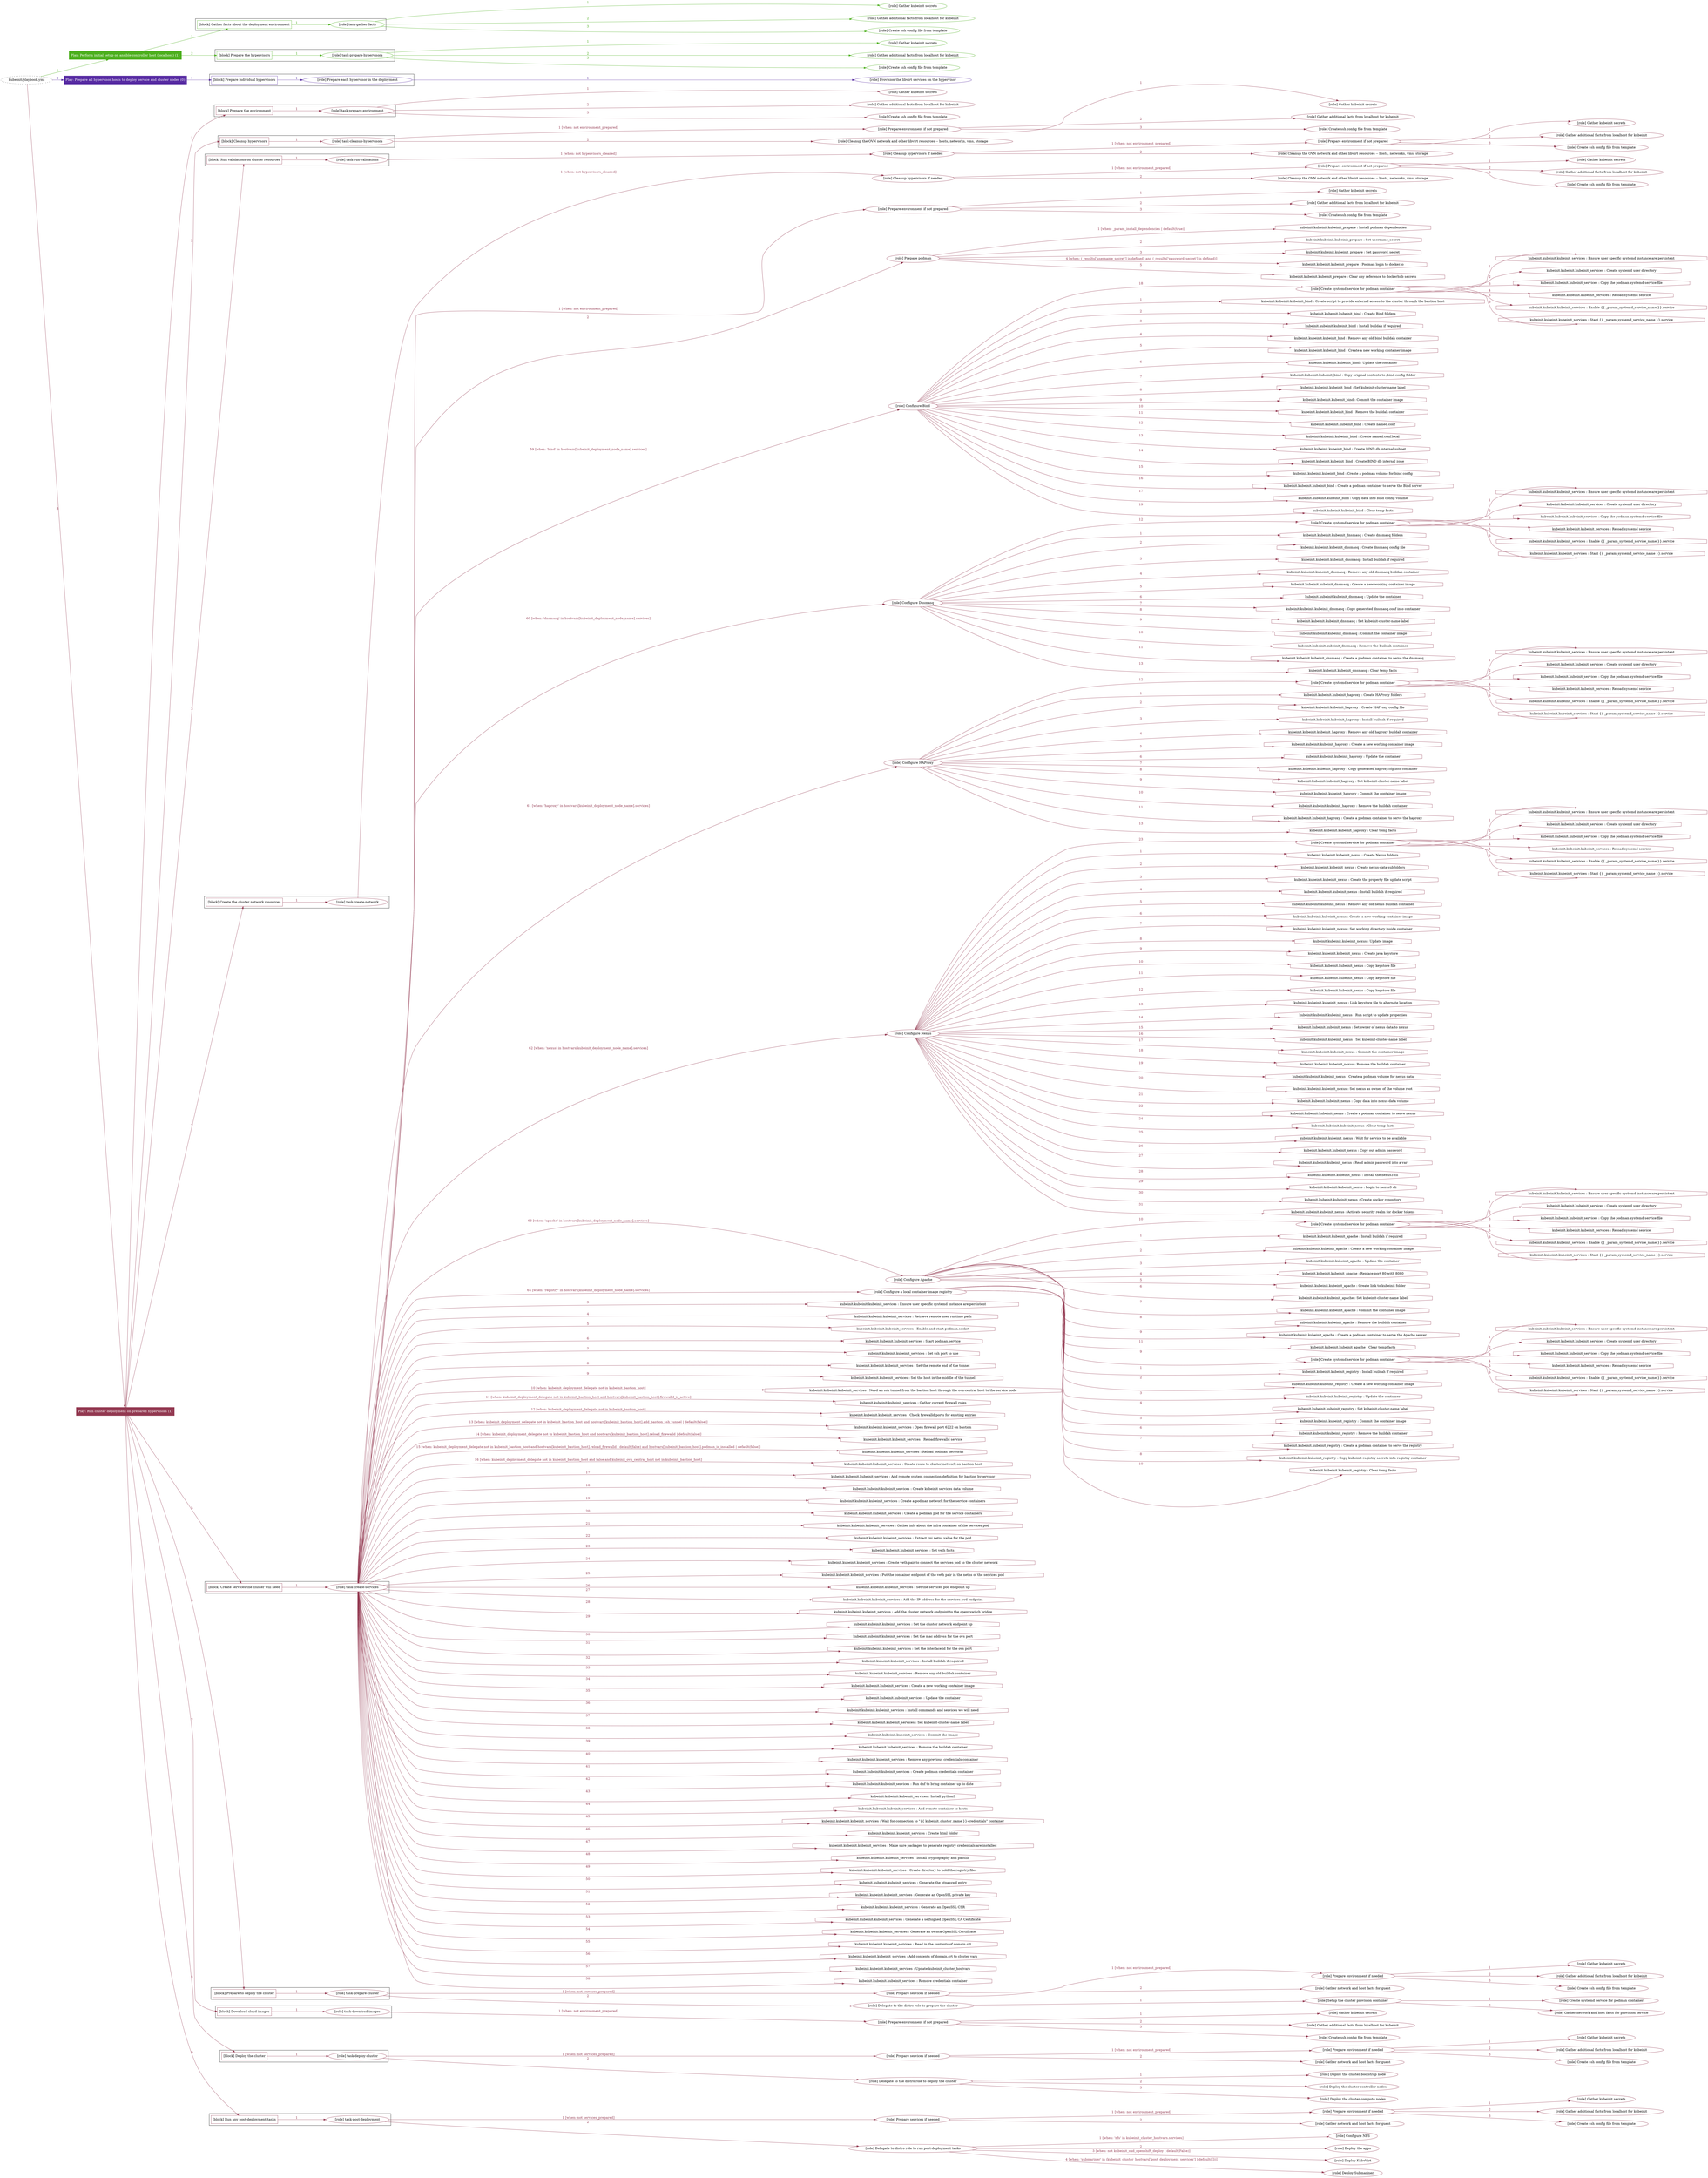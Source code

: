 digraph {
	graph [concentrate=true ordering=in rankdir=LR ratio=fill]
	edge [esep=5 sep=10]
	"kubeinit/playbook.yml" [URL="/home/runner/work/kubeinit/kubeinit/kubeinit/playbook.yml" id=playbook_9e57a599 style=dotted]
	play_01b46bdf [label="Play: Perform initial setup on ansible-controller host (localhost) (1)" URL="/home/runner/work/kubeinit/kubeinit/kubeinit/playbook.yml" color="#4caf1d" fontcolor="#ffffff" id=play_01b46bdf shape=box style=filled tooltip=localhost]
	"kubeinit/playbook.yml" -> play_01b46bdf [label="1 " color="#4caf1d" fontcolor="#4caf1d" id=edge_538ad737 labeltooltip="1 " tooltip="1 "]
	subgraph "Gather kubeinit secrets" {
		role_b4d4db51 [label="[role] Gather kubeinit secrets" URL="/home/runner/.ansible/collections/ansible_collections/kubeinit/kubeinit/roles/kubeinit_prepare/tasks/gather_kubeinit_facts.yml" color="#4caf1d" id=role_b4d4db51 tooltip="Gather kubeinit secrets"]
	}
	subgraph "Gather additional facts from localhost for kubeinit" {
		role_d6e2e48a [label="[role] Gather additional facts from localhost for kubeinit" URL="/home/runner/.ansible/collections/ansible_collections/kubeinit/kubeinit/roles/kubeinit_prepare/tasks/gather_kubeinit_facts.yml" color="#4caf1d" id=role_d6e2e48a tooltip="Gather additional facts from localhost for kubeinit"]
	}
	subgraph "Create ssh config file from template" {
		role_2a902532 [label="[role] Create ssh config file from template" URL="/home/runner/.ansible/collections/ansible_collections/kubeinit/kubeinit/roles/kubeinit_prepare/tasks/gather_kubeinit_facts.yml" color="#4caf1d" id=role_2a902532 tooltip="Create ssh config file from template"]
	}
	subgraph "task-gather-facts" {
		role_507a5bda [label="[role] task-gather-facts" URL="/home/runner/work/kubeinit/kubeinit/kubeinit/playbook.yml" color="#4caf1d" id=role_507a5bda tooltip="task-gather-facts"]
		role_507a5bda -> role_b4d4db51 [label="1 " color="#4caf1d" fontcolor="#4caf1d" id=edge_bd392c55 labeltooltip="1 " tooltip="1 "]
		role_507a5bda -> role_d6e2e48a [label="2 " color="#4caf1d" fontcolor="#4caf1d" id=edge_f848c860 labeltooltip="2 " tooltip="2 "]
		role_507a5bda -> role_2a902532 [label="3 " color="#4caf1d" fontcolor="#4caf1d" id=edge_c6e9c6bd labeltooltip="3 " tooltip="3 "]
	}
	subgraph "Gather kubeinit secrets" {
		role_5bc20b3d [label="[role] Gather kubeinit secrets" URL="/home/runner/.ansible/collections/ansible_collections/kubeinit/kubeinit/roles/kubeinit_prepare/tasks/gather_kubeinit_facts.yml" color="#4caf1d" id=role_5bc20b3d tooltip="Gather kubeinit secrets"]
	}
	subgraph "Gather additional facts from localhost for kubeinit" {
		role_f74f92c1 [label="[role] Gather additional facts from localhost for kubeinit" URL="/home/runner/.ansible/collections/ansible_collections/kubeinit/kubeinit/roles/kubeinit_prepare/tasks/gather_kubeinit_facts.yml" color="#4caf1d" id=role_f74f92c1 tooltip="Gather additional facts from localhost for kubeinit"]
	}
	subgraph "Create ssh config file from template" {
		role_667bac4a [label="[role] Create ssh config file from template" URL="/home/runner/.ansible/collections/ansible_collections/kubeinit/kubeinit/roles/kubeinit_prepare/tasks/gather_kubeinit_facts.yml" color="#4caf1d" id=role_667bac4a tooltip="Create ssh config file from template"]
	}
	subgraph "task-prepare-hypervisors" {
		role_513a57df [label="[role] task-prepare-hypervisors" URL="/home/runner/work/kubeinit/kubeinit/kubeinit/playbook.yml" color="#4caf1d" id=role_513a57df tooltip="task-prepare-hypervisors"]
		role_513a57df -> role_5bc20b3d [label="1 " color="#4caf1d" fontcolor="#4caf1d" id=edge_f436c131 labeltooltip="1 " tooltip="1 "]
		role_513a57df -> role_f74f92c1 [label="2 " color="#4caf1d" fontcolor="#4caf1d" id=edge_b537c4ee labeltooltip="2 " tooltip="2 "]
		role_513a57df -> role_667bac4a [label="3 " color="#4caf1d" fontcolor="#4caf1d" id=edge_ef27eeae labeltooltip="3 " tooltip="3 "]
	}
	subgraph "Play: Perform initial setup on ansible-controller host (localhost) (1)" {
		play_01b46bdf -> block_3b970daf [label=1 color="#4caf1d" fontcolor="#4caf1d" id=edge_b95d52df labeltooltip=1 tooltip=1]
		subgraph cluster_block_3b970daf {
			block_3b970daf [label="[block] Gather facts about the deployment environment" URL="/home/runner/work/kubeinit/kubeinit/kubeinit/playbook.yml" color="#4caf1d" id=block_3b970daf labeltooltip="Gather facts about the deployment environment" shape=box tooltip="Gather facts about the deployment environment"]
			block_3b970daf -> role_507a5bda [label="1 " color="#4caf1d" fontcolor="#4caf1d" id=edge_a2c413d3 labeltooltip="1 " tooltip="1 "]
		}
		play_01b46bdf -> block_6565cf3f [label=2 color="#4caf1d" fontcolor="#4caf1d" id=edge_67a14143 labeltooltip=2 tooltip=2]
		subgraph cluster_block_6565cf3f {
			block_6565cf3f [label="[block] Prepare the hypervisors" URL="/home/runner/work/kubeinit/kubeinit/kubeinit/playbook.yml" color="#4caf1d" id=block_6565cf3f labeltooltip="Prepare the hypervisors" shape=box tooltip="Prepare the hypervisors"]
			block_6565cf3f -> role_513a57df [label="1 " color="#4caf1d" fontcolor="#4caf1d" id=edge_7d21debe labeltooltip="1 " tooltip="1 "]
		}
	}
	play_8d036950 [label="Play: Prepare all hypervisor hosts to deploy service and cluster nodes (0)" URL="/home/runner/work/kubeinit/kubeinit/kubeinit/playbook.yml" color="#562aa2" fontcolor="#ffffff" id=play_8d036950 shape=box style=filled tooltip="Play: Prepare all hypervisor hosts to deploy service and cluster nodes (0)"]
	"kubeinit/playbook.yml" -> play_8d036950 [label="2 " color="#562aa2" fontcolor="#562aa2" id=edge_54d81270 labeltooltip="2 " tooltip="2 "]
	subgraph "Provision the libvirt services on the hypervisor" {
		role_772bc905 [label="[role] Provision the libvirt services on the hypervisor" URL="/home/runner/.ansible/collections/ansible_collections/kubeinit/kubeinit/roles/kubeinit_prepare/tasks/prepare_hypervisor.yml" color="#562aa2" id=role_772bc905 tooltip="Provision the libvirt services on the hypervisor"]
	}
	subgraph "Prepare each hypervisor in the deployment" {
		role_d53c7a33 [label="[role] Prepare each hypervisor in the deployment" URL="/home/runner/work/kubeinit/kubeinit/kubeinit/playbook.yml" color="#562aa2" id=role_d53c7a33 tooltip="Prepare each hypervisor in the deployment"]
		role_d53c7a33 -> role_772bc905 [label="1 " color="#562aa2" fontcolor="#562aa2" id=edge_c97dab58 labeltooltip="1 " tooltip="1 "]
	}
	subgraph "Play: Prepare all hypervisor hosts to deploy service and cluster nodes (0)" {
		play_8d036950 -> block_bd274afb [label=1 color="#562aa2" fontcolor="#562aa2" id=edge_7a9fa5d2 labeltooltip=1 tooltip=1]
		subgraph cluster_block_bd274afb {
			block_bd274afb [label="[block] Prepare individual hypervisors" URL="/home/runner/work/kubeinit/kubeinit/kubeinit/playbook.yml" color="#562aa2" id=block_bd274afb labeltooltip="Prepare individual hypervisors" shape=box tooltip="Prepare individual hypervisors"]
			block_bd274afb -> role_d53c7a33 [label="1 " color="#562aa2" fontcolor="#562aa2" id=edge_3b8428ae labeltooltip="1 " tooltip="1 "]
		}
	}
	play_872aeb62 [label="Play: Run cluster deployment on prepared hypervisors (1)" URL="/home/runner/work/kubeinit/kubeinit/kubeinit/playbook.yml" color="#933951" fontcolor="#ffffff" id=play_872aeb62 shape=box style=filled tooltip=localhost]
	"kubeinit/playbook.yml" -> play_872aeb62 [label="3 " color="#933951" fontcolor="#933951" id=edge_e0bd9a84 labeltooltip="3 " tooltip="3 "]
	subgraph "Gather kubeinit secrets" {
		role_4513f93b [label="[role] Gather kubeinit secrets" URL="/home/runner/.ansible/collections/ansible_collections/kubeinit/kubeinit/roles/kubeinit_prepare/tasks/gather_kubeinit_facts.yml" color="#933951" id=role_4513f93b tooltip="Gather kubeinit secrets"]
	}
	subgraph "Gather additional facts from localhost for kubeinit" {
		role_6297b4d9 [label="[role] Gather additional facts from localhost for kubeinit" URL="/home/runner/.ansible/collections/ansible_collections/kubeinit/kubeinit/roles/kubeinit_prepare/tasks/gather_kubeinit_facts.yml" color="#933951" id=role_6297b4d9 tooltip="Gather additional facts from localhost for kubeinit"]
	}
	subgraph "Create ssh config file from template" {
		role_f22c73ab [label="[role] Create ssh config file from template" URL="/home/runner/.ansible/collections/ansible_collections/kubeinit/kubeinit/roles/kubeinit_prepare/tasks/gather_kubeinit_facts.yml" color="#933951" id=role_f22c73ab tooltip="Create ssh config file from template"]
	}
	subgraph "task-prepare-environment" {
		role_01be0d5c [label="[role] task-prepare-environment" URL="/home/runner/work/kubeinit/kubeinit/kubeinit/playbook.yml" color="#933951" id=role_01be0d5c tooltip="task-prepare-environment"]
		role_01be0d5c -> role_4513f93b [label="1 " color="#933951" fontcolor="#933951" id=edge_c3360e39 labeltooltip="1 " tooltip="1 "]
		role_01be0d5c -> role_6297b4d9 [label="2 " color="#933951" fontcolor="#933951" id=edge_a65c2b20 labeltooltip="2 " tooltip="2 "]
		role_01be0d5c -> role_f22c73ab [label="3 " color="#933951" fontcolor="#933951" id=edge_264f7c1f labeltooltip="3 " tooltip="3 "]
	}
	subgraph "Gather kubeinit secrets" {
		role_c9dfad6e [label="[role] Gather kubeinit secrets" URL="/home/runner/.ansible/collections/ansible_collections/kubeinit/kubeinit/roles/kubeinit_prepare/tasks/gather_kubeinit_facts.yml" color="#933951" id=role_c9dfad6e tooltip="Gather kubeinit secrets"]
	}
	subgraph "Gather additional facts from localhost for kubeinit" {
		role_e9fc9a29 [label="[role] Gather additional facts from localhost for kubeinit" URL="/home/runner/.ansible/collections/ansible_collections/kubeinit/kubeinit/roles/kubeinit_prepare/tasks/gather_kubeinit_facts.yml" color="#933951" id=role_e9fc9a29 tooltip="Gather additional facts from localhost for kubeinit"]
	}
	subgraph "Create ssh config file from template" {
		role_d2c76e97 [label="[role] Create ssh config file from template" URL="/home/runner/.ansible/collections/ansible_collections/kubeinit/kubeinit/roles/kubeinit_prepare/tasks/gather_kubeinit_facts.yml" color="#933951" id=role_d2c76e97 tooltip="Create ssh config file from template"]
	}
	subgraph "Prepare environment if not prepared" {
		role_d79d7251 [label="[role] Prepare environment if not prepared" URL="/home/runner/.ansible/collections/ansible_collections/kubeinit/kubeinit/roles/kubeinit_prepare/tasks/cleanup_hypervisors.yml" color="#933951" id=role_d79d7251 tooltip="Prepare environment if not prepared"]
		role_d79d7251 -> role_c9dfad6e [label="1 " color="#933951" fontcolor="#933951" id=edge_bd27d037 labeltooltip="1 " tooltip="1 "]
		role_d79d7251 -> role_e9fc9a29 [label="2 " color="#933951" fontcolor="#933951" id=edge_0098e112 labeltooltip="2 " tooltip="2 "]
		role_d79d7251 -> role_d2c76e97 [label="3 " color="#933951" fontcolor="#933951" id=edge_47e80bad labeltooltip="3 " tooltip="3 "]
	}
	subgraph "Cleanup the OVN network and other libvirt resources -- hosts, networks, vms, storage" {
		role_9d56c093 [label="[role] Cleanup the OVN network and other libvirt resources -- hosts, networks, vms, storage" URL="/home/runner/.ansible/collections/ansible_collections/kubeinit/kubeinit/roles/kubeinit_prepare/tasks/cleanup_hypervisors.yml" color="#933951" id=role_9d56c093 tooltip="Cleanup the OVN network and other libvirt resources -- hosts, networks, vms, storage"]
	}
	subgraph "task-cleanup-hypervisors" {
		role_a76d3296 [label="[role] task-cleanup-hypervisors" URL="/home/runner/work/kubeinit/kubeinit/kubeinit/playbook.yml" color="#933951" id=role_a76d3296 tooltip="task-cleanup-hypervisors"]
		role_a76d3296 -> role_d79d7251 [label="1 [when: not environment_prepared]" color="#933951" fontcolor="#933951" id=edge_9a67aac5 labeltooltip="1 [when: not environment_prepared]" tooltip="1 [when: not environment_prepared]"]
		role_a76d3296 -> role_9d56c093 [label="2 " color="#933951" fontcolor="#933951" id=edge_c280a8fd labeltooltip="2 " tooltip="2 "]
	}
	subgraph "Gather kubeinit secrets" {
		role_a04dcb77 [label="[role] Gather kubeinit secrets" URL="/home/runner/.ansible/collections/ansible_collections/kubeinit/kubeinit/roles/kubeinit_prepare/tasks/gather_kubeinit_facts.yml" color="#933951" id=role_a04dcb77 tooltip="Gather kubeinit secrets"]
	}
	subgraph "Gather additional facts from localhost for kubeinit" {
		role_839f5802 [label="[role] Gather additional facts from localhost for kubeinit" URL="/home/runner/.ansible/collections/ansible_collections/kubeinit/kubeinit/roles/kubeinit_prepare/tasks/gather_kubeinit_facts.yml" color="#933951" id=role_839f5802 tooltip="Gather additional facts from localhost for kubeinit"]
	}
	subgraph "Create ssh config file from template" {
		role_af58891c [label="[role] Create ssh config file from template" URL="/home/runner/.ansible/collections/ansible_collections/kubeinit/kubeinit/roles/kubeinit_prepare/tasks/gather_kubeinit_facts.yml" color="#933951" id=role_af58891c tooltip="Create ssh config file from template"]
	}
	subgraph "Prepare environment if not prepared" {
		role_a6ca6a58 [label="[role] Prepare environment if not prepared" URL="/home/runner/.ansible/collections/ansible_collections/kubeinit/kubeinit/roles/kubeinit_prepare/tasks/cleanup_hypervisors.yml" color="#933951" id=role_a6ca6a58 tooltip="Prepare environment if not prepared"]
		role_a6ca6a58 -> role_a04dcb77 [label="1 " color="#933951" fontcolor="#933951" id=edge_9426dd39 labeltooltip="1 " tooltip="1 "]
		role_a6ca6a58 -> role_839f5802 [label="2 " color="#933951" fontcolor="#933951" id=edge_e6bbe021 labeltooltip="2 " tooltip="2 "]
		role_a6ca6a58 -> role_af58891c [label="3 " color="#933951" fontcolor="#933951" id=edge_96d4c07a labeltooltip="3 " tooltip="3 "]
	}
	subgraph "Cleanup the OVN network and other libvirt resources -- hosts, networks, vms, storage" {
		role_af40798c [label="[role] Cleanup the OVN network and other libvirt resources -- hosts, networks, vms, storage" URL="/home/runner/.ansible/collections/ansible_collections/kubeinit/kubeinit/roles/kubeinit_prepare/tasks/cleanup_hypervisors.yml" color="#933951" id=role_af40798c tooltip="Cleanup the OVN network and other libvirt resources -- hosts, networks, vms, storage"]
	}
	subgraph "Cleanup hypervisors if needed" {
		role_d326edaa [label="[role] Cleanup hypervisors if needed" URL="/home/runner/.ansible/collections/ansible_collections/kubeinit/kubeinit/roles/kubeinit_validations/tasks/main.yml" color="#933951" id=role_d326edaa tooltip="Cleanup hypervisors if needed"]
		role_d326edaa -> role_a6ca6a58 [label="1 [when: not environment_prepared]" color="#933951" fontcolor="#933951" id=edge_f2a59724 labeltooltip="1 [when: not environment_prepared]" tooltip="1 [when: not environment_prepared]"]
		role_d326edaa -> role_af40798c [label="2 " color="#933951" fontcolor="#933951" id=edge_ff97a62d labeltooltip="2 " tooltip="2 "]
	}
	subgraph "task-run-validations" {
		role_76e116cc [label="[role] task-run-validations" URL="/home/runner/work/kubeinit/kubeinit/kubeinit/playbook.yml" color="#933951" id=role_76e116cc tooltip="task-run-validations"]
		role_76e116cc -> role_d326edaa [label="1 [when: not hypervisors_cleaned]" color="#933951" fontcolor="#933951" id=edge_e8a93df4 labeltooltip="1 [when: not hypervisors_cleaned]" tooltip="1 [when: not hypervisors_cleaned]"]
	}
	subgraph "Gather kubeinit secrets" {
		role_18eadbd5 [label="[role] Gather kubeinit secrets" URL="/home/runner/.ansible/collections/ansible_collections/kubeinit/kubeinit/roles/kubeinit_prepare/tasks/gather_kubeinit_facts.yml" color="#933951" id=role_18eadbd5 tooltip="Gather kubeinit secrets"]
	}
	subgraph "Gather additional facts from localhost for kubeinit" {
		role_3cec0cd7 [label="[role] Gather additional facts from localhost for kubeinit" URL="/home/runner/.ansible/collections/ansible_collections/kubeinit/kubeinit/roles/kubeinit_prepare/tasks/gather_kubeinit_facts.yml" color="#933951" id=role_3cec0cd7 tooltip="Gather additional facts from localhost for kubeinit"]
	}
	subgraph "Create ssh config file from template" {
		role_18a69b6a [label="[role] Create ssh config file from template" URL="/home/runner/.ansible/collections/ansible_collections/kubeinit/kubeinit/roles/kubeinit_prepare/tasks/gather_kubeinit_facts.yml" color="#933951" id=role_18a69b6a tooltip="Create ssh config file from template"]
	}
	subgraph "Prepare environment if not prepared" {
		role_18a64f39 [label="[role] Prepare environment if not prepared" URL="/home/runner/.ansible/collections/ansible_collections/kubeinit/kubeinit/roles/kubeinit_prepare/tasks/cleanup_hypervisors.yml" color="#933951" id=role_18a64f39 tooltip="Prepare environment if not prepared"]
		role_18a64f39 -> role_18eadbd5 [label="1 " color="#933951" fontcolor="#933951" id=edge_1f370a27 labeltooltip="1 " tooltip="1 "]
		role_18a64f39 -> role_3cec0cd7 [label="2 " color="#933951" fontcolor="#933951" id=edge_2c19ba49 labeltooltip="2 " tooltip="2 "]
		role_18a64f39 -> role_18a69b6a [label="3 " color="#933951" fontcolor="#933951" id=edge_bff1d1de labeltooltip="3 " tooltip="3 "]
	}
	subgraph "Cleanup the OVN network and other libvirt resources -- hosts, networks, vms, storage" {
		role_5ee4638c [label="[role] Cleanup the OVN network and other libvirt resources -- hosts, networks, vms, storage" URL="/home/runner/.ansible/collections/ansible_collections/kubeinit/kubeinit/roles/kubeinit_prepare/tasks/cleanup_hypervisors.yml" color="#933951" id=role_5ee4638c tooltip="Cleanup the OVN network and other libvirt resources -- hosts, networks, vms, storage"]
	}
	subgraph "Cleanup hypervisors if needed" {
		role_5341499d [label="[role] Cleanup hypervisors if needed" URL="/home/runner/.ansible/collections/ansible_collections/kubeinit/kubeinit/roles/kubeinit_libvirt/tasks/create_network.yml" color="#933951" id=role_5341499d tooltip="Cleanup hypervisors if needed"]
		role_5341499d -> role_18a64f39 [label="1 [when: not environment_prepared]" color="#933951" fontcolor="#933951" id=edge_779f80bd labeltooltip="1 [when: not environment_prepared]" tooltip="1 [when: not environment_prepared]"]
		role_5341499d -> role_5ee4638c [label="2 " color="#933951" fontcolor="#933951" id=edge_ea6b434e labeltooltip="2 " tooltip="2 "]
	}
	subgraph "task-create-network" {
		role_e8ecbbc3 [label="[role] task-create-network" URL="/home/runner/work/kubeinit/kubeinit/kubeinit/playbook.yml" color="#933951" id=role_e8ecbbc3 tooltip="task-create-network"]
		role_e8ecbbc3 -> role_5341499d [label="1 [when: not hypervisors_cleaned]" color="#933951" fontcolor="#933951" id=edge_79fe8a0f labeltooltip="1 [when: not hypervisors_cleaned]" tooltip="1 [when: not hypervisors_cleaned]"]
	}
	subgraph "Gather kubeinit secrets" {
		role_6645b696 [label="[role] Gather kubeinit secrets" URL="/home/runner/.ansible/collections/ansible_collections/kubeinit/kubeinit/roles/kubeinit_prepare/tasks/gather_kubeinit_facts.yml" color="#933951" id=role_6645b696 tooltip="Gather kubeinit secrets"]
	}
	subgraph "Gather additional facts from localhost for kubeinit" {
		role_4910695a [label="[role] Gather additional facts from localhost for kubeinit" URL="/home/runner/.ansible/collections/ansible_collections/kubeinit/kubeinit/roles/kubeinit_prepare/tasks/gather_kubeinit_facts.yml" color="#933951" id=role_4910695a tooltip="Gather additional facts from localhost for kubeinit"]
	}
	subgraph "Create ssh config file from template" {
		role_a072838e [label="[role] Create ssh config file from template" URL="/home/runner/.ansible/collections/ansible_collections/kubeinit/kubeinit/roles/kubeinit_prepare/tasks/gather_kubeinit_facts.yml" color="#933951" id=role_a072838e tooltip="Create ssh config file from template"]
	}
	subgraph "Prepare environment if not prepared" {
		role_66fde20f [label="[role] Prepare environment if not prepared" URL="/home/runner/.ansible/collections/ansible_collections/kubeinit/kubeinit/roles/kubeinit_services/tasks/main.yml" color="#933951" id=role_66fde20f tooltip="Prepare environment if not prepared"]
		role_66fde20f -> role_6645b696 [label="1 " color="#933951" fontcolor="#933951" id=edge_45543082 labeltooltip="1 " tooltip="1 "]
		role_66fde20f -> role_4910695a [label="2 " color="#933951" fontcolor="#933951" id=edge_e3b7a2a1 labeltooltip="2 " tooltip="2 "]
		role_66fde20f -> role_a072838e [label="3 " color="#933951" fontcolor="#933951" id=edge_10bf55d4 labeltooltip="3 " tooltip="3 "]
	}
	subgraph "Prepare podman" {
		role_a85f7382 [label="[role] Prepare podman" URL="/home/runner/.ansible/collections/ansible_collections/kubeinit/kubeinit/roles/kubeinit_services/tasks/00_create_service_pod.yml" color="#933951" id=role_a85f7382 tooltip="Prepare podman"]
		task_12fd0343 [label="kubeinit.kubeinit.kubeinit_prepare : Install podman dependencies" URL="/home/runner/.ansible/collections/ansible_collections/kubeinit/kubeinit/roles/kubeinit_prepare/tasks/prepare_podman.yml" color="#933951" id=task_12fd0343 shape=octagon tooltip="kubeinit.kubeinit.kubeinit_prepare : Install podman dependencies"]
		role_a85f7382 -> task_12fd0343 [label="1 [when: _param_install_dependencies | default(true)]" color="#933951" fontcolor="#933951" id=edge_c6245fe9 labeltooltip="1 [when: _param_install_dependencies | default(true)]" tooltip="1 [when: _param_install_dependencies | default(true)]"]
		task_6027064b [label="kubeinit.kubeinit.kubeinit_prepare : Set username_secret" URL="/home/runner/.ansible/collections/ansible_collections/kubeinit/kubeinit/roles/kubeinit_prepare/tasks/prepare_podman.yml" color="#933951" id=task_6027064b shape=octagon tooltip="kubeinit.kubeinit.kubeinit_prepare : Set username_secret"]
		role_a85f7382 -> task_6027064b [label="2 " color="#933951" fontcolor="#933951" id=edge_0c0a9940 labeltooltip="2 " tooltip="2 "]
		task_25c067cc [label="kubeinit.kubeinit.kubeinit_prepare : Set password_secret" URL="/home/runner/.ansible/collections/ansible_collections/kubeinit/kubeinit/roles/kubeinit_prepare/tasks/prepare_podman.yml" color="#933951" id=task_25c067cc shape=octagon tooltip="kubeinit.kubeinit.kubeinit_prepare : Set password_secret"]
		role_a85f7382 -> task_25c067cc [label="3 " color="#933951" fontcolor="#933951" id=edge_d4af8eee labeltooltip="3 " tooltip="3 "]
		task_86cc63ca [label="kubeinit.kubeinit.kubeinit_prepare : Podman login to docker.io" URL="/home/runner/.ansible/collections/ansible_collections/kubeinit/kubeinit/roles/kubeinit_prepare/tasks/prepare_podman.yml" color="#933951" id=task_86cc63ca shape=octagon tooltip="kubeinit.kubeinit.kubeinit_prepare : Podman login to docker.io"]
		role_a85f7382 -> task_86cc63ca [label="4 [when: (_results['username_secret'] is defined) and (_results['password_secret'] is defined)]" color="#933951" fontcolor="#933951" id=edge_4ae1793c labeltooltip="4 [when: (_results['username_secret'] is defined) and (_results['password_secret'] is defined)]" tooltip="4 [when: (_results['username_secret'] is defined) and (_results['password_secret'] is defined)]"]
		task_9da4d27c [label="kubeinit.kubeinit.kubeinit_prepare : Clear any reference to dockerhub secrets" URL="/home/runner/.ansible/collections/ansible_collections/kubeinit/kubeinit/roles/kubeinit_prepare/tasks/prepare_podman.yml" color="#933951" id=task_9da4d27c shape=octagon tooltip="kubeinit.kubeinit.kubeinit_prepare : Clear any reference to dockerhub secrets"]
		role_a85f7382 -> task_9da4d27c [label="5 " color="#933951" fontcolor="#933951" id=edge_05aafbc2 labeltooltip="5 " tooltip="5 "]
	}
	subgraph "Create systemd service for podman container" {
		role_c8e6aa75 [label="[role] Create systemd service for podman container" URL="/home/runner/.ansible/collections/ansible_collections/kubeinit/kubeinit/roles/kubeinit_bind/tasks/main.yml" color="#933951" id=role_c8e6aa75 tooltip="Create systemd service for podman container"]
		task_31a0bd3a [label="kubeinit.kubeinit.kubeinit_services : Ensure user specific systemd instance are persistent" URL="/home/runner/.ansible/collections/ansible_collections/kubeinit/kubeinit/roles/kubeinit_services/tasks/create_managed_service.yml" color="#933951" id=task_31a0bd3a shape=octagon tooltip="kubeinit.kubeinit.kubeinit_services : Ensure user specific systemd instance are persistent"]
		role_c8e6aa75 -> task_31a0bd3a [label="1 " color="#933951" fontcolor="#933951" id=edge_2ae4e1ab labeltooltip="1 " tooltip="1 "]
		task_53b3e7ac [label="kubeinit.kubeinit.kubeinit_services : Create systemd user directory" URL="/home/runner/.ansible/collections/ansible_collections/kubeinit/kubeinit/roles/kubeinit_services/tasks/create_managed_service.yml" color="#933951" id=task_53b3e7ac shape=octagon tooltip="kubeinit.kubeinit.kubeinit_services : Create systemd user directory"]
		role_c8e6aa75 -> task_53b3e7ac [label="2 " color="#933951" fontcolor="#933951" id=edge_9c5e9490 labeltooltip="2 " tooltip="2 "]
		task_ebd6e7cd [label="kubeinit.kubeinit.kubeinit_services : Copy the podman systemd service file" URL="/home/runner/.ansible/collections/ansible_collections/kubeinit/kubeinit/roles/kubeinit_services/tasks/create_managed_service.yml" color="#933951" id=task_ebd6e7cd shape=octagon tooltip="kubeinit.kubeinit.kubeinit_services : Copy the podman systemd service file"]
		role_c8e6aa75 -> task_ebd6e7cd [label="3 " color="#933951" fontcolor="#933951" id=edge_e56e0c61 labeltooltip="3 " tooltip="3 "]
		task_30b2ff65 [label="kubeinit.kubeinit.kubeinit_services : Reload systemd service" URL="/home/runner/.ansible/collections/ansible_collections/kubeinit/kubeinit/roles/kubeinit_services/tasks/create_managed_service.yml" color="#933951" id=task_30b2ff65 shape=octagon tooltip="kubeinit.kubeinit.kubeinit_services : Reload systemd service"]
		role_c8e6aa75 -> task_30b2ff65 [label="4 " color="#933951" fontcolor="#933951" id=edge_2ea23edd labeltooltip="4 " tooltip="4 "]
		task_d38cde7c [label="kubeinit.kubeinit.kubeinit_services : Enable {{ _param_systemd_service_name }}.service" URL="/home/runner/.ansible/collections/ansible_collections/kubeinit/kubeinit/roles/kubeinit_services/tasks/create_managed_service.yml" color="#933951" id=task_d38cde7c shape=octagon tooltip="kubeinit.kubeinit.kubeinit_services : Enable {{ _param_systemd_service_name }}.service"]
		role_c8e6aa75 -> task_d38cde7c [label="5 " color="#933951" fontcolor="#933951" id=edge_83410b4a labeltooltip="5 " tooltip="5 "]
		task_1b0cb6e7 [label="kubeinit.kubeinit.kubeinit_services : Start {{ _param_systemd_service_name }}.service" URL="/home/runner/.ansible/collections/ansible_collections/kubeinit/kubeinit/roles/kubeinit_services/tasks/create_managed_service.yml" color="#933951" id=task_1b0cb6e7 shape=octagon tooltip="kubeinit.kubeinit.kubeinit_services : Start {{ _param_systemd_service_name }}.service"]
		role_c8e6aa75 -> task_1b0cb6e7 [label="6 " color="#933951" fontcolor="#933951" id=edge_92f02143 labeltooltip="6 " tooltip="6 "]
	}
	subgraph "Configure Bind" {
		role_54424676 [label="[role] Configure Bind" URL="/home/runner/.ansible/collections/ansible_collections/kubeinit/kubeinit/roles/kubeinit_services/tasks/start_services_containers.yml" color="#933951" id=role_54424676 tooltip="Configure Bind"]
		task_11a07b71 [label="kubeinit.kubeinit.kubeinit_bind : Create script to provide external access to the cluster through the bastion host" URL="/home/runner/.ansible/collections/ansible_collections/kubeinit/kubeinit/roles/kubeinit_bind/tasks/main.yml" color="#933951" id=task_11a07b71 shape=octagon tooltip="kubeinit.kubeinit.kubeinit_bind : Create script to provide external access to the cluster through the bastion host"]
		role_54424676 -> task_11a07b71 [label="1 " color="#933951" fontcolor="#933951" id=edge_7f7e6377 labeltooltip="1 " tooltip="1 "]
		task_14a531cb [label="kubeinit.kubeinit.kubeinit_bind : Create Bind folders" URL="/home/runner/.ansible/collections/ansible_collections/kubeinit/kubeinit/roles/kubeinit_bind/tasks/main.yml" color="#933951" id=task_14a531cb shape=octagon tooltip="kubeinit.kubeinit.kubeinit_bind : Create Bind folders"]
		role_54424676 -> task_14a531cb [label="2 " color="#933951" fontcolor="#933951" id=edge_28ad1de8 labeltooltip="2 " tooltip="2 "]
		task_cbcbbe7c [label="kubeinit.kubeinit.kubeinit_bind : Install buildah if required" URL="/home/runner/.ansible/collections/ansible_collections/kubeinit/kubeinit/roles/kubeinit_bind/tasks/main.yml" color="#933951" id=task_cbcbbe7c shape=octagon tooltip="kubeinit.kubeinit.kubeinit_bind : Install buildah if required"]
		role_54424676 -> task_cbcbbe7c [label="3 " color="#933951" fontcolor="#933951" id=edge_c70b970e labeltooltip="3 " tooltip="3 "]
		task_6f8d8feb [label="kubeinit.kubeinit.kubeinit_bind : Remove any old bind buildah container" URL="/home/runner/.ansible/collections/ansible_collections/kubeinit/kubeinit/roles/kubeinit_bind/tasks/main.yml" color="#933951" id=task_6f8d8feb shape=octagon tooltip="kubeinit.kubeinit.kubeinit_bind : Remove any old bind buildah container"]
		role_54424676 -> task_6f8d8feb [label="4 " color="#933951" fontcolor="#933951" id=edge_50f1f3d8 labeltooltip="4 " tooltip="4 "]
		task_9b87729e [label="kubeinit.kubeinit.kubeinit_bind : Create a new working container image" URL="/home/runner/.ansible/collections/ansible_collections/kubeinit/kubeinit/roles/kubeinit_bind/tasks/main.yml" color="#933951" id=task_9b87729e shape=octagon tooltip="kubeinit.kubeinit.kubeinit_bind : Create a new working container image"]
		role_54424676 -> task_9b87729e [label="5 " color="#933951" fontcolor="#933951" id=edge_1be7da20 labeltooltip="5 " tooltip="5 "]
		task_98d97ef3 [label="kubeinit.kubeinit.kubeinit_bind : Update the container" URL="/home/runner/.ansible/collections/ansible_collections/kubeinit/kubeinit/roles/kubeinit_bind/tasks/main.yml" color="#933951" id=task_98d97ef3 shape=octagon tooltip="kubeinit.kubeinit.kubeinit_bind : Update the container"]
		role_54424676 -> task_98d97ef3 [label="6 " color="#933951" fontcolor="#933951" id=edge_7314f32e labeltooltip="6 " tooltip="6 "]
		task_ca927d0c [label="kubeinit.kubeinit.kubeinit_bind : Copy original contents to /bind-config folder" URL="/home/runner/.ansible/collections/ansible_collections/kubeinit/kubeinit/roles/kubeinit_bind/tasks/main.yml" color="#933951" id=task_ca927d0c shape=octagon tooltip="kubeinit.kubeinit.kubeinit_bind : Copy original contents to /bind-config folder"]
		role_54424676 -> task_ca927d0c [label="7 " color="#933951" fontcolor="#933951" id=edge_f906b230 labeltooltip="7 " tooltip="7 "]
		task_71ea4bed [label="kubeinit.kubeinit.kubeinit_bind : Set kubeinit-cluster-name label" URL="/home/runner/.ansible/collections/ansible_collections/kubeinit/kubeinit/roles/kubeinit_bind/tasks/main.yml" color="#933951" id=task_71ea4bed shape=octagon tooltip="kubeinit.kubeinit.kubeinit_bind : Set kubeinit-cluster-name label"]
		role_54424676 -> task_71ea4bed [label="8 " color="#933951" fontcolor="#933951" id=edge_da32bf48 labeltooltip="8 " tooltip="8 "]
		task_c0493e3c [label="kubeinit.kubeinit.kubeinit_bind : Commit the container image" URL="/home/runner/.ansible/collections/ansible_collections/kubeinit/kubeinit/roles/kubeinit_bind/tasks/main.yml" color="#933951" id=task_c0493e3c shape=octagon tooltip="kubeinit.kubeinit.kubeinit_bind : Commit the container image"]
		role_54424676 -> task_c0493e3c [label="9 " color="#933951" fontcolor="#933951" id=edge_51ff06bb labeltooltip="9 " tooltip="9 "]
		task_a5696b00 [label="kubeinit.kubeinit.kubeinit_bind : Remove the buildah container" URL="/home/runner/.ansible/collections/ansible_collections/kubeinit/kubeinit/roles/kubeinit_bind/tasks/main.yml" color="#933951" id=task_a5696b00 shape=octagon tooltip="kubeinit.kubeinit.kubeinit_bind : Remove the buildah container"]
		role_54424676 -> task_a5696b00 [label="10 " color="#933951" fontcolor="#933951" id=edge_925ff557 labeltooltip="10 " tooltip="10 "]
		task_b4d2ec95 [label="kubeinit.kubeinit.kubeinit_bind : Create named.conf" URL="/home/runner/.ansible/collections/ansible_collections/kubeinit/kubeinit/roles/kubeinit_bind/tasks/main.yml" color="#933951" id=task_b4d2ec95 shape=octagon tooltip="kubeinit.kubeinit.kubeinit_bind : Create named.conf"]
		role_54424676 -> task_b4d2ec95 [label="11 " color="#933951" fontcolor="#933951" id=edge_a7103cc1 labeltooltip="11 " tooltip="11 "]
		task_e3a45caf [label="kubeinit.kubeinit.kubeinit_bind : Create named.conf.local" URL="/home/runner/.ansible/collections/ansible_collections/kubeinit/kubeinit/roles/kubeinit_bind/tasks/main.yml" color="#933951" id=task_e3a45caf shape=octagon tooltip="kubeinit.kubeinit.kubeinit_bind : Create named.conf.local"]
		role_54424676 -> task_e3a45caf [label="12 " color="#933951" fontcolor="#933951" id=edge_cebd9cef labeltooltip="12 " tooltip="12 "]
		task_34ae069a [label="kubeinit.kubeinit.kubeinit_bind : Create BIND db internal subnet" URL="/home/runner/.ansible/collections/ansible_collections/kubeinit/kubeinit/roles/kubeinit_bind/tasks/main.yml" color="#933951" id=task_34ae069a shape=octagon tooltip="kubeinit.kubeinit.kubeinit_bind : Create BIND db internal subnet"]
		role_54424676 -> task_34ae069a [label="13 " color="#933951" fontcolor="#933951" id=edge_91d0faae labeltooltip="13 " tooltip="13 "]
		task_fd5b26c9 [label="kubeinit.kubeinit.kubeinit_bind : Create BIND db internal zone" URL="/home/runner/.ansible/collections/ansible_collections/kubeinit/kubeinit/roles/kubeinit_bind/tasks/main.yml" color="#933951" id=task_fd5b26c9 shape=octagon tooltip="kubeinit.kubeinit.kubeinit_bind : Create BIND db internal zone"]
		role_54424676 -> task_fd5b26c9 [label="14 " color="#933951" fontcolor="#933951" id=edge_9bc61ab1 labeltooltip="14 " tooltip="14 "]
		task_cd0febf9 [label="kubeinit.kubeinit.kubeinit_bind : Create a podman volume for bind config" URL="/home/runner/.ansible/collections/ansible_collections/kubeinit/kubeinit/roles/kubeinit_bind/tasks/main.yml" color="#933951" id=task_cd0febf9 shape=octagon tooltip="kubeinit.kubeinit.kubeinit_bind : Create a podman volume for bind config"]
		role_54424676 -> task_cd0febf9 [label="15 " color="#933951" fontcolor="#933951" id=edge_66a48fa6 labeltooltip="15 " tooltip="15 "]
		task_bc8e307a [label="kubeinit.kubeinit.kubeinit_bind : Create a podman container to serve the Bind server" URL="/home/runner/.ansible/collections/ansible_collections/kubeinit/kubeinit/roles/kubeinit_bind/tasks/main.yml" color="#933951" id=task_bc8e307a shape=octagon tooltip="kubeinit.kubeinit.kubeinit_bind : Create a podman container to serve the Bind server"]
		role_54424676 -> task_bc8e307a [label="16 " color="#933951" fontcolor="#933951" id=edge_a606aa10 labeltooltip="16 " tooltip="16 "]
		task_ac5d3c42 [label="kubeinit.kubeinit.kubeinit_bind : Copy data into bind config volume" URL="/home/runner/.ansible/collections/ansible_collections/kubeinit/kubeinit/roles/kubeinit_bind/tasks/main.yml" color="#933951" id=task_ac5d3c42 shape=octagon tooltip="kubeinit.kubeinit.kubeinit_bind : Copy data into bind config volume"]
		role_54424676 -> task_ac5d3c42 [label="17 " color="#933951" fontcolor="#933951" id=edge_37f0846a labeltooltip="17 " tooltip="17 "]
		role_54424676 -> role_c8e6aa75 [label="18 " color="#933951" fontcolor="#933951" id=edge_62d487af labeltooltip="18 " tooltip="18 "]
		task_3d217006 [label="kubeinit.kubeinit.kubeinit_bind : Clear temp facts" URL="/home/runner/.ansible/collections/ansible_collections/kubeinit/kubeinit/roles/kubeinit_bind/tasks/main.yml" color="#933951" id=task_3d217006 shape=octagon tooltip="kubeinit.kubeinit.kubeinit_bind : Clear temp facts"]
		role_54424676 -> task_3d217006 [label="19 " color="#933951" fontcolor="#933951" id=edge_c6f61494 labeltooltip="19 " tooltip="19 "]
	}
	subgraph "Create systemd service for podman container" {
		role_15da40e9 [label="[role] Create systemd service for podman container" URL="/home/runner/.ansible/collections/ansible_collections/kubeinit/kubeinit/roles/kubeinit_dnsmasq/tasks/main.yml" color="#933951" id=role_15da40e9 tooltip="Create systemd service for podman container"]
		task_70fd6bf0 [label="kubeinit.kubeinit.kubeinit_services : Ensure user specific systemd instance are persistent" URL="/home/runner/.ansible/collections/ansible_collections/kubeinit/kubeinit/roles/kubeinit_services/tasks/create_managed_service.yml" color="#933951" id=task_70fd6bf0 shape=octagon tooltip="kubeinit.kubeinit.kubeinit_services : Ensure user specific systemd instance are persistent"]
		role_15da40e9 -> task_70fd6bf0 [label="1 " color="#933951" fontcolor="#933951" id=edge_e7e85434 labeltooltip="1 " tooltip="1 "]
		task_653e3c82 [label="kubeinit.kubeinit.kubeinit_services : Create systemd user directory" URL="/home/runner/.ansible/collections/ansible_collections/kubeinit/kubeinit/roles/kubeinit_services/tasks/create_managed_service.yml" color="#933951" id=task_653e3c82 shape=octagon tooltip="kubeinit.kubeinit.kubeinit_services : Create systemd user directory"]
		role_15da40e9 -> task_653e3c82 [label="2 " color="#933951" fontcolor="#933951" id=edge_d024bcd0 labeltooltip="2 " tooltip="2 "]
		task_342fafdb [label="kubeinit.kubeinit.kubeinit_services : Copy the podman systemd service file" URL="/home/runner/.ansible/collections/ansible_collections/kubeinit/kubeinit/roles/kubeinit_services/tasks/create_managed_service.yml" color="#933951" id=task_342fafdb shape=octagon tooltip="kubeinit.kubeinit.kubeinit_services : Copy the podman systemd service file"]
		role_15da40e9 -> task_342fafdb [label="3 " color="#933951" fontcolor="#933951" id=edge_88820fbc labeltooltip="3 " tooltip="3 "]
		task_c0238f6d [label="kubeinit.kubeinit.kubeinit_services : Reload systemd service" URL="/home/runner/.ansible/collections/ansible_collections/kubeinit/kubeinit/roles/kubeinit_services/tasks/create_managed_service.yml" color="#933951" id=task_c0238f6d shape=octagon tooltip="kubeinit.kubeinit.kubeinit_services : Reload systemd service"]
		role_15da40e9 -> task_c0238f6d [label="4 " color="#933951" fontcolor="#933951" id=edge_244243eb labeltooltip="4 " tooltip="4 "]
		task_d81a6d73 [label="kubeinit.kubeinit.kubeinit_services : Enable {{ _param_systemd_service_name }}.service" URL="/home/runner/.ansible/collections/ansible_collections/kubeinit/kubeinit/roles/kubeinit_services/tasks/create_managed_service.yml" color="#933951" id=task_d81a6d73 shape=octagon tooltip="kubeinit.kubeinit.kubeinit_services : Enable {{ _param_systemd_service_name }}.service"]
		role_15da40e9 -> task_d81a6d73 [label="5 " color="#933951" fontcolor="#933951" id=edge_deabfa1f labeltooltip="5 " tooltip="5 "]
		task_9a5868e4 [label="kubeinit.kubeinit.kubeinit_services : Start {{ _param_systemd_service_name }}.service" URL="/home/runner/.ansible/collections/ansible_collections/kubeinit/kubeinit/roles/kubeinit_services/tasks/create_managed_service.yml" color="#933951" id=task_9a5868e4 shape=octagon tooltip="kubeinit.kubeinit.kubeinit_services : Start {{ _param_systemd_service_name }}.service"]
		role_15da40e9 -> task_9a5868e4 [label="6 " color="#933951" fontcolor="#933951" id=edge_41535f09 labeltooltip="6 " tooltip="6 "]
	}
	subgraph "Configure Dnsmasq" {
		role_cc57bc35 [label="[role] Configure Dnsmasq" URL="/home/runner/.ansible/collections/ansible_collections/kubeinit/kubeinit/roles/kubeinit_services/tasks/start_services_containers.yml" color="#933951" id=role_cc57bc35 tooltip="Configure Dnsmasq"]
		task_9e317c1f [label="kubeinit.kubeinit.kubeinit_dnsmasq : Create dnsmasq folders" URL="/home/runner/.ansible/collections/ansible_collections/kubeinit/kubeinit/roles/kubeinit_dnsmasq/tasks/main.yml" color="#933951" id=task_9e317c1f shape=octagon tooltip="kubeinit.kubeinit.kubeinit_dnsmasq : Create dnsmasq folders"]
		role_cc57bc35 -> task_9e317c1f [label="1 " color="#933951" fontcolor="#933951" id=edge_55750636 labeltooltip="1 " tooltip="1 "]
		task_f1d6a0bf [label="kubeinit.kubeinit.kubeinit_dnsmasq : Create dnsmasq config file" URL="/home/runner/.ansible/collections/ansible_collections/kubeinit/kubeinit/roles/kubeinit_dnsmasq/tasks/main.yml" color="#933951" id=task_f1d6a0bf shape=octagon tooltip="kubeinit.kubeinit.kubeinit_dnsmasq : Create dnsmasq config file"]
		role_cc57bc35 -> task_f1d6a0bf [label="2 " color="#933951" fontcolor="#933951" id=edge_f8360d67 labeltooltip="2 " tooltip="2 "]
		task_c550739d [label="kubeinit.kubeinit.kubeinit_dnsmasq : Install buildah if required" URL="/home/runner/.ansible/collections/ansible_collections/kubeinit/kubeinit/roles/kubeinit_dnsmasq/tasks/main.yml" color="#933951" id=task_c550739d shape=octagon tooltip="kubeinit.kubeinit.kubeinit_dnsmasq : Install buildah if required"]
		role_cc57bc35 -> task_c550739d [label="3 " color="#933951" fontcolor="#933951" id=edge_28c0bf3f labeltooltip="3 " tooltip="3 "]
		task_ab19912c [label="kubeinit.kubeinit.kubeinit_dnsmasq : Remove any old dnsmasq buildah container" URL="/home/runner/.ansible/collections/ansible_collections/kubeinit/kubeinit/roles/kubeinit_dnsmasq/tasks/main.yml" color="#933951" id=task_ab19912c shape=octagon tooltip="kubeinit.kubeinit.kubeinit_dnsmasq : Remove any old dnsmasq buildah container"]
		role_cc57bc35 -> task_ab19912c [label="4 " color="#933951" fontcolor="#933951" id=edge_91e12d19 labeltooltip="4 " tooltip="4 "]
		task_f7222d97 [label="kubeinit.kubeinit.kubeinit_dnsmasq : Create a new working container image" URL="/home/runner/.ansible/collections/ansible_collections/kubeinit/kubeinit/roles/kubeinit_dnsmasq/tasks/main.yml" color="#933951" id=task_f7222d97 shape=octagon tooltip="kubeinit.kubeinit.kubeinit_dnsmasq : Create a new working container image"]
		role_cc57bc35 -> task_f7222d97 [label="5 " color="#933951" fontcolor="#933951" id=edge_b141acc9 labeltooltip="5 " tooltip="5 "]
		task_53b0397a [label="kubeinit.kubeinit.kubeinit_dnsmasq : Update the container" URL="/home/runner/.ansible/collections/ansible_collections/kubeinit/kubeinit/roles/kubeinit_dnsmasq/tasks/main.yml" color="#933951" id=task_53b0397a shape=octagon tooltip="kubeinit.kubeinit.kubeinit_dnsmasq : Update the container"]
		role_cc57bc35 -> task_53b0397a [label="6 " color="#933951" fontcolor="#933951" id=edge_7561cdf2 labeltooltip="6 " tooltip="6 "]
		task_0fa659b1 [label="kubeinit.kubeinit.kubeinit_dnsmasq : Copy generated dnsmasq.conf into container" URL="/home/runner/.ansible/collections/ansible_collections/kubeinit/kubeinit/roles/kubeinit_dnsmasq/tasks/main.yml" color="#933951" id=task_0fa659b1 shape=octagon tooltip="kubeinit.kubeinit.kubeinit_dnsmasq : Copy generated dnsmasq.conf into container"]
		role_cc57bc35 -> task_0fa659b1 [label="7 " color="#933951" fontcolor="#933951" id=edge_bde7c1d5 labeltooltip="7 " tooltip="7 "]
		task_58708768 [label="kubeinit.kubeinit.kubeinit_dnsmasq : Set kubeinit-cluster-name label" URL="/home/runner/.ansible/collections/ansible_collections/kubeinit/kubeinit/roles/kubeinit_dnsmasq/tasks/main.yml" color="#933951" id=task_58708768 shape=octagon tooltip="kubeinit.kubeinit.kubeinit_dnsmasq : Set kubeinit-cluster-name label"]
		role_cc57bc35 -> task_58708768 [label="8 " color="#933951" fontcolor="#933951" id=edge_29a96f94 labeltooltip="8 " tooltip="8 "]
		task_05c04bfa [label="kubeinit.kubeinit.kubeinit_dnsmasq : Commit the container image" URL="/home/runner/.ansible/collections/ansible_collections/kubeinit/kubeinit/roles/kubeinit_dnsmasq/tasks/main.yml" color="#933951" id=task_05c04bfa shape=octagon tooltip="kubeinit.kubeinit.kubeinit_dnsmasq : Commit the container image"]
		role_cc57bc35 -> task_05c04bfa [label="9 " color="#933951" fontcolor="#933951" id=edge_911841a9 labeltooltip="9 " tooltip="9 "]
		task_63b46cc1 [label="kubeinit.kubeinit.kubeinit_dnsmasq : Remove the buildah container" URL="/home/runner/.ansible/collections/ansible_collections/kubeinit/kubeinit/roles/kubeinit_dnsmasq/tasks/main.yml" color="#933951" id=task_63b46cc1 shape=octagon tooltip="kubeinit.kubeinit.kubeinit_dnsmasq : Remove the buildah container"]
		role_cc57bc35 -> task_63b46cc1 [label="10 " color="#933951" fontcolor="#933951" id=edge_0de567fa labeltooltip="10 " tooltip="10 "]
		task_bdce8f86 [label="kubeinit.kubeinit.kubeinit_dnsmasq : Create a podman container to serve the dnsmasq" URL="/home/runner/.ansible/collections/ansible_collections/kubeinit/kubeinit/roles/kubeinit_dnsmasq/tasks/main.yml" color="#933951" id=task_bdce8f86 shape=octagon tooltip="kubeinit.kubeinit.kubeinit_dnsmasq : Create a podman container to serve the dnsmasq"]
		role_cc57bc35 -> task_bdce8f86 [label="11 " color="#933951" fontcolor="#933951" id=edge_fe3cffeb labeltooltip="11 " tooltip="11 "]
		role_cc57bc35 -> role_15da40e9 [label="12 " color="#933951" fontcolor="#933951" id=edge_3fc0fc56 labeltooltip="12 " tooltip="12 "]
		task_1abab754 [label="kubeinit.kubeinit.kubeinit_dnsmasq : Clear temp facts" URL="/home/runner/.ansible/collections/ansible_collections/kubeinit/kubeinit/roles/kubeinit_dnsmasq/tasks/main.yml" color="#933951" id=task_1abab754 shape=octagon tooltip="kubeinit.kubeinit.kubeinit_dnsmasq : Clear temp facts"]
		role_cc57bc35 -> task_1abab754 [label="13 " color="#933951" fontcolor="#933951" id=edge_9b92f70d labeltooltip="13 " tooltip="13 "]
	}
	subgraph "Create systemd service for podman container" {
		role_2b2ebbaf [label="[role] Create systemd service for podman container" URL="/home/runner/.ansible/collections/ansible_collections/kubeinit/kubeinit/roles/kubeinit_haproxy/tasks/main.yml" color="#933951" id=role_2b2ebbaf tooltip="Create systemd service for podman container"]
		task_4a9f31ee [label="kubeinit.kubeinit.kubeinit_services : Ensure user specific systemd instance are persistent" URL="/home/runner/.ansible/collections/ansible_collections/kubeinit/kubeinit/roles/kubeinit_services/tasks/create_managed_service.yml" color="#933951" id=task_4a9f31ee shape=octagon tooltip="kubeinit.kubeinit.kubeinit_services : Ensure user specific systemd instance are persistent"]
		role_2b2ebbaf -> task_4a9f31ee [label="1 " color="#933951" fontcolor="#933951" id=edge_01751ecf labeltooltip="1 " tooltip="1 "]
		task_a8addfc6 [label="kubeinit.kubeinit.kubeinit_services : Create systemd user directory" URL="/home/runner/.ansible/collections/ansible_collections/kubeinit/kubeinit/roles/kubeinit_services/tasks/create_managed_service.yml" color="#933951" id=task_a8addfc6 shape=octagon tooltip="kubeinit.kubeinit.kubeinit_services : Create systemd user directory"]
		role_2b2ebbaf -> task_a8addfc6 [label="2 " color="#933951" fontcolor="#933951" id=edge_75ae173d labeltooltip="2 " tooltip="2 "]
		task_cf3ef9ff [label="kubeinit.kubeinit.kubeinit_services : Copy the podman systemd service file" URL="/home/runner/.ansible/collections/ansible_collections/kubeinit/kubeinit/roles/kubeinit_services/tasks/create_managed_service.yml" color="#933951" id=task_cf3ef9ff shape=octagon tooltip="kubeinit.kubeinit.kubeinit_services : Copy the podman systemd service file"]
		role_2b2ebbaf -> task_cf3ef9ff [label="3 " color="#933951" fontcolor="#933951" id=edge_2261fadf labeltooltip="3 " tooltip="3 "]
		task_7620b2fa [label="kubeinit.kubeinit.kubeinit_services : Reload systemd service" URL="/home/runner/.ansible/collections/ansible_collections/kubeinit/kubeinit/roles/kubeinit_services/tasks/create_managed_service.yml" color="#933951" id=task_7620b2fa shape=octagon tooltip="kubeinit.kubeinit.kubeinit_services : Reload systemd service"]
		role_2b2ebbaf -> task_7620b2fa [label="4 " color="#933951" fontcolor="#933951" id=edge_0d9efab6 labeltooltip="4 " tooltip="4 "]
		task_ad04fe9b [label="kubeinit.kubeinit.kubeinit_services : Enable {{ _param_systemd_service_name }}.service" URL="/home/runner/.ansible/collections/ansible_collections/kubeinit/kubeinit/roles/kubeinit_services/tasks/create_managed_service.yml" color="#933951" id=task_ad04fe9b shape=octagon tooltip="kubeinit.kubeinit.kubeinit_services : Enable {{ _param_systemd_service_name }}.service"]
		role_2b2ebbaf -> task_ad04fe9b [label="5 " color="#933951" fontcolor="#933951" id=edge_6281f40b labeltooltip="5 " tooltip="5 "]
		task_65b9ba9a [label="kubeinit.kubeinit.kubeinit_services : Start {{ _param_systemd_service_name }}.service" URL="/home/runner/.ansible/collections/ansible_collections/kubeinit/kubeinit/roles/kubeinit_services/tasks/create_managed_service.yml" color="#933951" id=task_65b9ba9a shape=octagon tooltip="kubeinit.kubeinit.kubeinit_services : Start {{ _param_systemd_service_name }}.service"]
		role_2b2ebbaf -> task_65b9ba9a [label="6 " color="#933951" fontcolor="#933951" id=edge_503555cb labeltooltip="6 " tooltip="6 "]
	}
	subgraph "Configure HAProxy" {
		role_bbf0a5f3 [label="[role] Configure HAProxy" URL="/home/runner/.ansible/collections/ansible_collections/kubeinit/kubeinit/roles/kubeinit_services/tasks/start_services_containers.yml" color="#933951" id=role_bbf0a5f3 tooltip="Configure HAProxy"]
		task_d3952172 [label="kubeinit.kubeinit.kubeinit_haproxy : Create HAProxy folders" URL="/home/runner/.ansible/collections/ansible_collections/kubeinit/kubeinit/roles/kubeinit_haproxy/tasks/main.yml" color="#933951" id=task_d3952172 shape=octagon tooltip="kubeinit.kubeinit.kubeinit_haproxy : Create HAProxy folders"]
		role_bbf0a5f3 -> task_d3952172 [label="1 " color="#933951" fontcolor="#933951" id=edge_f3d3d2e9 labeltooltip="1 " tooltip="1 "]
		task_f69f43e3 [label="kubeinit.kubeinit.kubeinit_haproxy : Create HAProxy config file" URL="/home/runner/.ansible/collections/ansible_collections/kubeinit/kubeinit/roles/kubeinit_haproxy/tasks/main.yml" color="#933951" id=task_f69f43e3 shape=octagon tooltip="kubeinit.kubeinit.kubeinit_haproxy : Create HAProxy config file"]
		role_bbf0a5f3 -> task_f69f43e3 [label="2 " color="#933951" fontcolor="#933951" id=edge_12f11beb labeltooltip="2 " tooltip="2 "]
		task_aba53e27 [label="kubeinit.kubeinit.kubeinit_haproxy : Install buildah if required" URL="/home/runner/.ansible/collections/ansible_collections/kubeinit/kubeinit/roles/kubeinit_haproxy/tasks/main.yml" color="#933951" id=task_aba53e27 shape=octagon tooltip="kubeinit.kubeinit.kubeinit_haproxy : Install buildah if required"]
		role_bbf0a5f3 -> task_aba53e27 [label="3 " color="#933951" fontcolor="#933951" id=edge_b9493286 labeltooltip="3 " tooltip="3 "]
		task_7e0aedd4 [label="kubeinit.kubeinit.kubeinit_haproxy : Remove any old haproxy buildah container" URL="/home/runner/.ansible/collections/ansible_collections/kubeinit/kubeinit/roles/kubeinit_haproxy/tasks/main.yml" color="#933951" id=task_7e0aedd4 shape=octagon tooltip="kubeinit.kubeinit.kubeinit_haproxy : Remove any old haproxy buildah container"]
		role_bbf0a5f3 -> task_7e0aedd4 [label="4 " color="#933951" fontcolor="#933951" id=edge_68bf9a74 labeltooltip="4 " tooltip="4 "]
		task_cd504ed7 [label="kubeinit.kubeinit.kubeinit_haproxy : Create a new working container image" URL="/home/runner/.ansible/collections/ansible_collections/kubeinit/kubeinit/roles/kubeinit_haproxy/tasks/main.yml" color="#933951" id=task_cd504ed7 shape=octagon tooltip="kubeinit.kubeinit.kubeinit_haproxy : Create a new working container image"]
		role_bbf0a5f3 -> task_cd504ed7 [label="5 " color="#933951" fontcolor="#933951" id=edge_c328f200 labeltooltip="5 " tooltip="5 "]
		task_071d0998 [label="kubeinit.kubeinit.kubeinit_haproxy : Update the container" URL="/home/runner/.ansible/collections/ansible_collections/kubeinit/kubeinit/roles/kubeinit_haproxy/tasks/main.yml" color="#933951" id=task_071d0998 shape=octagon tooltip="kubeinit.kubeinit.kubeinit_haproxy : Update the container"]
		role_bbf0a5f3 -> task_071d0998 [label="6 " color="#933951" fontcolor="#933951" id=edge_896effc4 labeltooltip="6 " tooltip="6 "]
		task_d4c305ca [label="kubeinit.kubeinit.kubeinit_haproxy : Copy generated haproxy.cfg into container" URL="/home/runner/.ansible/collections/ansible_collections/kubeinit/kubeinit/roles/kubeinit_haproxy/tasks/main.yml" color="#933951" id=task_d4c305ca shape=octagon tooltip="kubeinit.kubeinit.kubeinit_haproxy : Copy generated haproxy.cfg into container"]
		role_bbf0a5f3 -> task_d4c305ca [label="7 " color="#933951" fontcolor="#933951" id=edge_24141459 labeltooltip="7 " tooltip="7 "]
		task_f63ff1b6 [label="kubeinit.kubeinit.kubeinit_haproxy : Set kubeinit-cluster-name label" URL="/home/runner/.ansible/collections/ansible_collections/kubeinit/kubeinit/roles/kubeinit_haproxy/tasks/main.yml" color="#933951" id=task_f63ff1b6 shape=octagon tooltip="kubeinit.kubeinit.kubeinit_haproxy : Set kubeinit-cluster-name label"]
		role_bbf0a5f3 -> task_f63ff1b6 [label="8 " color="#933951" fontcolor="#933951" id=edge_f96267b5 labeltooltip="8 " tooltip="8 "]
		task_b5f56348 [label="kubeinit.kubeinit.kubeinit_haproxy : Commit the container image" URL="/home/runner/.ansible/collections/ansible_collections/kubeinit/kubeinit/roles/kubeinit_haproxy/tasks/main.yml" color="#933951" id=task_b5f56348 shape=octagon tooltip="kubeinit.kubeinit.kubeinit_haproxy : Commit the container image"]
		role_bbf0a5f3 -> task_b5f56348 [label="9 " color="#933951" fontcolor="#933951" id=edge_d5a047b6 labeltooltip="9 " tooltip="9 "]
		task_28231f87 [label="kubeinit.kubeinit.kubeinit_haproxy : Remove the buildah container" URL="/home/runner/.ansible/collections/ansible_collections/kubeinit/kubeinit/roles/kubeinit_haproxy/tasks/main.yml" color="#933951" id=task_28231f87 shape=octagon tooltip="kubeinit.kubeinit.kubeinit_haproxy : Remove the buildah container"]
		role_bbf0a5f3 -> task_28231f87 [label="10 " color="#933951" fontcolor="#933951" id=edge_07db7514 labeltooltip="10 " tooltip="10 "]
		task_bdf5fb43 [label="kubeinit.kubeinit.kubeinit_haproxy : Create a podman container to serve the haproxy" URL="/home/runner/.ansible/collections/ansible_collections/kubeinit/kubeinit/roles/kubeinit_haproxy/tasks/main.yml" color="#933951" id=task_bdf5fb43 shape=octagon tooltip="kubeinit.kubeinit.kubeinit_haproxy : Create a podman container to serve the haproxy"]
		role_bbf0a5f3 -> task_bdf5fb43 [label="11 " color="#933951" fontcolor="#933951" id=edge_6dbdf999 labeltooltip="11 " tooltip="11 "]
		role_bbf0a5f3 -> role_2b2ebbaf [label="12 " color="#933951" fontcolor="#933951" id=edge_329f96ea labeltooltip="12 " tooltip="12 "]
		task_9b8feb9c [label="kubeinit.kubeinit.kubeinit_haproxy : Clear temp facts" URL="/home/runner/.ansible/collections/ansible_collections/kubeinit/kubeinit/roles/kubeinit_haproxy/tasks/main.yml" color="#933951" id=task_9b8feb9c shape=octagon tooltip="kubeinit.kubeinit.kubeinit_haproxy : Clear temp facts"]
		role_bbf0a5f3 -> task_9b8feb9c [label="13 " color="#933951" fontcolor="#933951" id=edge_980bdf62 labeltooltip="13 " tooltip="13 "]
	}
	subgraph "Create systemd service for podman container" {
		role_5d3206c7 [label="[role] Create systemd service for podman container" URL="/home/runner/.ansible/collections/ansible_collections/kubeinit/kubeinit/roles/kubeinit_nexus/tasks/main.yml" color="#933951" id=role_5d3206c7 tooltip="Create systemd service for podman container"]
		task_41eadcf5 [label="kubeinit.kubeinit.kubeinit_services : Ensure user specific systemd instance are persistent" URL="/home/runner/.ansible/collections/ansible_collections/kubeinit/kubeinit/roles/kubeinit_services/tasks/create_managed_service.yml" color="#933951" id=task_41eadcf5 shape=octagon tooltip="kubeinit.kubeinit.kubeinit_services : Ensure user specific systemd instance are persistent"]
		role_5d3206c7 -> task_41eadcf5 [label="1 " color="#933951" fontcolor="#933951" id=edge_56470c7d labeltooltip="1 " tooltip="1 "]
		task_4c06f8cd [label="kubeinit.kubeinit.kubeinit_services : Create systemd user directory" URL="/home/runner/.ansible/collections/ansible_collections/kubeinit/kubeinit/roles/kubeinit_services/tasks/create_managed_service.yml" color="#933951" id=task_4c06f8cd shape=octagon tooltip="kubeinit.kubeinit.kubeinit_services : Create systemd user directory"]
		role_5d3206c7 -> task_4c06f8cd [label="2 " color="#933951" fontcolor="#933951" id=edge_bd7cb1c8 labeltooltip="2 " tooltip="2 "]
		task_14b9a1cc [label="kubeinit.kubeinit.kubeinit_services : Copy the podman systemd service file" URL="/home/runner/.ansible/collections/ansible_collections/kubeinit/kubeinit/roles/kubeinit_services/tasks/create_managed_service.yml" color="#933951" id=task_14b9a1cc shape=octagon tooltip="kubeinit.kubeinit.kubeinit_services : Copy the podman systemd service file"]
		role_5d3206c7 -> task_14b9a1cc [label="3 " color="#933951" fontcolor="#933951" id=edge_0860fec3 labeltooltip="3 " tooltip="3 "]
		task_e0db8369 [label="kubeinit.kubeinit.kubeinit_services : Reload systemd service" URL="/home/runner/.ansible/collections/ansible_collections/kubeinit/kubeinit/roles/kubeinit_services/tasks/create_managed_service.yml" color="#933951" id=task_e0db8369 shape=octagon tooltip="kubeinit.kubeinit.kubeinit_services : Reload systemd service"]
		role_5d3206c7 -> task_e0db8369 [label="4 " color="#933951" fontcolor="#933951" id=edge_686e2fb3 labeltooltip="4 " tooltip="4 "]
		task_1ddf91da [label="kubeinit.kubeinit.kubeinit_services : Enable {{ _param_systemd_service_name }}.service" URL="/home/runner/.ansible/collections/ansible_collections/kubeinit/kubeinit/roles/kubeinit_services/tasks/create_managed_service.yml" color="#933951" id=task_1ddf91da shape=octagon tooltip="kubeinit.kubeinit.kubeinit_services : Enable {{ _param_systemd_service_name }}.service"]
		role_5d3206c7 -> task_1ddf91da [label="5 " color="#933951" fontcolor="#933951" id=edge_5ee6a161 labeltooltip="5 " tooltip="5 "]
		task_3907f5d5 [label="kubeinit.kubeinit.kubeinit_services : Start {{ _param_systemd_service_name }}.service" URL="/home/runner/.ansible/collections/ansible_collections/kubeinit/kubeinit/roles/kubeinit_services/tasks/create_managed_service.yml" color="#933951" id=task_3907f5d5 shape=octagon tooltip="kubeinit.kubeinit.kubeinit_services : Start {{ _param_systemd_service_name }}.service"]
		role_5d3206c7 -> task_3907f5d5 [label="6 " color="#933951" fontcolor="#933951" id=edge_ee98413b labeltooltip="6 " tooltip="6 "]
	}
	subgraph "Configure Nexus" {
		role_80d2b296 [label="[role] Configure Nexus" URL="/home/runner/.ansible/collections/ansible_collections/kubeinit/kubeinit/roles/kubeinit_services/tasks/start_services_containers.yml" color="#933951" id=role_80d2b296 tooltip="Configure Nexus"]
		task_91abcec3 [label="kubeinit.kubeinit.kubeinit_nexus : Create Nexus folders" URL="/home/runner/.ansible/collections/ansible_collections/kubeinit/kubeinit/roles/kubeinit_nexus/tasks/main.yml" color="#933951" id=task_91abcec3 shape=octagon tooltip="kubeinit.kubeinit.kubeinit_nexus : Create Nexus folders"]
		role_80d2b296 -> task_91abcec3 [label="1 " color="#933951" fontcolor="#933951" id=edge_71eba0d8 labeltooltip="1 " tooltip="1 "]
		task_4cfe4946 [label="kubeinit.kubeinit.kubeinit_nexus : Create nexus-data subfolders" URL="/home/runner/.ansible/collections/ansible_collections/kubeinit/kubeinit/roles/kubeinit_nexus/tasks/main.yml" color="#933951" id=task_4cfe4946 shape=octagon tooltip="kubeinit.kubeinit.kubeinit_nexus : Create nexus-data subfolders"]
		role_80d2b296 -> task_4cfe4946 [label="2 " color="#933951" fontcolor="#933951" id=edge_e8a95168 labeltooltip="2 " tooltip="2 "]
		task_bdcbaeee [label="kubeinit.kubeinit.kubeinit_nexus : Create the property file update script" URL="/home/runner/.ansible/collections/ansible_collections/kubeinit/kubeinit/roles/kubeinit_nexus/tasks/main.yml" color="#933951" id=task_bdcbaeee shape=octagon tooltip="kubeinit.kubeinit.kubeinit_nexus : Create the property file update script"]
		role_80d2b296 -> task_bdcbaeee [label="3 " color="#933951" fontcolor="#933951" id=edge_27ad91c9 labeltooltip="3 " tooltip="3 "]
		task_18850a89 [label="kubeinit.kubeinit.kubeinit_nexus : Install buildah if required" URL="/home/runner/.ansible/collections/ansible_collections/kubeinit/kubeinit/roles/kubeinit_nexus/tasks/main.yml" color="#933951" id=task_18850a89 shape=octagon tooltip="kubeinit.kubeinit.kubeinit_nexus : Install buildah if required"]
		role_80d2b296 -> task_18850a89 [label="4 " color="#933951" fontcolor="#933951" id=edge_d2f40f87 labeltooltip="4 " tooltip="4 "]
		task_80ff1089 [label="kubeinit.kubeinit.kubeinit_nexus : Remove any old nexus buildah container" URL="/home/runner/.ansible/collections/ansible_collections/kubeinit/kubeinit/roles/kubeinit_nexus/tasks/main.yml" color="#933951" id=task_80ff1089 shape=octagon tooltip="kubeinit.kubeinit.kubeinit_nexus : Remove any old nexus buildah container"]
		role_80d2b296 -> task_80ff1089 [label="5 " color="#933951" fontcolor="#933951" id=edge_1af199d9 labeltooltip="5 " tooltip="5 "]
		task_5bc1535c [label="kubeinit.kubeinit.kubeinit_nexus : Create a new working container image" URL="/home/runner/.ansible/collections/ansible_collections/kubeinit/kubeinit/roles/kubeinit_nexus/tasks/main.yml" color="#933951" id=task_5bc1535c shape=octagon tooltip="kubeinit.kubeinit.kubeinit_nexus : Create a new working container image"]
		role_80d2b296 -> task_5bc1535c [label="6 " color="#933951" fontcolor="#933951" id=edge_ab39ca2c labeltooltip="6 " tooltip="6 "]
		task_6bc34eac [label="kubeinit.kubeinit.kubeinit_nexus : Set working directory inside container" URL="/home/runner/.ansible/collections/ansible_collections/kubeinit/kubeinit/roles/kubeinit_nexus/tasks/main.yml" color="#933951" id=task_6bc34eac shape=octagon tooltip="kubeinit.kubeinit.kubeinit_nexus : Set working directory inside container"]
		role_80d2b296 -> task_6bc34eac [label="7 " color="#933951" fontcolor="#933951" id=edge_03e26651 labeltooltip="7 " tooltip="7 "]
		task_881f92e4 [label="kubeinit.kubeinit.kubeinit_nexus : Update image" URL="/home/runner/.ansible/collections/ansible_collections/kubeinit/kubeinit/roles/kubeinit_nexus/tasks/main.yml" color="#933951" id=task_881f92e4 shape=octagon tooltip="kubeinit.kubeinit.kubeinit_nexus : Update image"]
		role_80d2b296 -> task_881f92e4 [label="8 " color="#933951" fontcolor="#933951" id=edge_cac8c056 labeltooltip="8 " tooltip="8 "]
		task_2df8fcf2 [label="kubeinit.kubeinit.kubeinit_nexus : Create java keystore" URL="/home/runner/.ansible/collections/ansible_collections/kubeinit/kubeinit/roles/kubeinit_nexus/tasks/main.yml" color="#933951" id=task_2df8fcf2 shape=octagon tooltip="kubeinit.kubeinit.kubeinit_nexus : Create java keystore"]
		role_80d2b296 -> task_2df8fcf2 [label="9 " color="#933951" fontcolor="#933951" id=edge_b33326e5 labeltooltip="9 " tooltip="9 "]
		task_32314f2b [label="kubeinit.kubeinit.kubeinit_nexus : Copy keystore file" URL="/home/runner/.ansible/collections/ansible_collections/kubeinit/kubeinit/roles/kubeinit_nexus/tasks/main.yml" color="#933951" id=task_32314f2b shape=octagon tooltip="kubeinit.kubeinit.kubeinit_nexus : Copy keystore file"]
		role_80d2b296 -> task_32314f2b [label="10 " color="#933951" fontcolor="#933951" id=edge_713d786d labeltooltip="10 " tooltip="10 "]
		task_52bcec77 [label="kubeinit.kubeinit.kubeinit_nexus : Copy keystore file" URL="/home/runner/.ansible/collections/ansible_collections/kubeinit/kubeinit/roles/kubeinit_nexus/tasks/main.yml" color="#933951" id=task_52bcec77 shape=octagon tooltip="kubeinit.kubeinit.kubeinit_nexus : Copy keystore file"]
		role_80d2b296 -> task_52bcec77 [label="11 " color="#933951" fontcolor="#933951" id=edge_06d279c5 labeltooltip="11 " tooltip="11 "]
		task_091a7bdf [label="kubeinit.kubeinit.kubeinit_nexus : Copy keystore file" URL="/home/runner/.ansible/collections/ansible_collections/kubeinit/kubeinit/roles/kubeinit_nexus/tasks/main.yml" color="#933951" id=task_091a7bdf shape=octagon tooltip="kubeinit.kubeinit.kubeinit_nexus : Copy keystore file"]
		role_80d2b296 -> task_091a7bdf [label="12 " color="#933951" fontcolor="#933951" id=edge_0236bf77 labeltooltip="12 " tooltip="12 "]
		task_49d950a0 [label="kubeinit.kubeinit.kubeinit_nexus : Link keystore file to alternate location" URL="/home/runner/.ansible/collections/ansible_collections/kubeinit/kubeinit/roles/kubeinit_nexus/tasks/main.yml" color="#933951" id=task_49d950a0 shape=octagon tooltip="kubeinit.kubeinit.kubeinit_nexus : Link keystore file to alternate location"]
		role_80d2b296 -> task_49d950a0 [label="13 " color="#933951" fontcolor="#933951" id=edge_fbcc92ed labeltooltip="13 " tooltip="13 "]
		task_bad3f189 [label="kubeinit.kubeinit.kubeinit_nexus : Run script to update properties" URL="/home/runner/.ansible/collections/ansible_collections/kubeinit/kubeinit/roles/kubeinit_nexus/tasks/main.yml" color="#933951" id=task_bad3f189 shape=octagon tooltip="kubeinit.kubeinit.kubeinit_nexus : Run script to update properties"]
		role_80d2b296 -> task_bad3f189 [label="14 " color="#933951" fontcolor="#933951" id=edge_5ec914cd labeltooltip="14 " tooltip="14 "]
		task_8b395af9 [label="kubeinit.kubeinit.kubeinit_nexus : Set owner of nexus data to nexus" URL="/home/runner/.ansible/collections/ansible_collections/kubeinit/kubeinit/roles/kubeinit_nexus/tasks/main.yml" color="#933951" id=task_8b395af9 shape=octagon tooltip="kubeinit.kubeinit.kubeinit_nexus : Set owner of nexus data to nexus"]
		role_80d2b296 -> task_8b395af9 [label="15 " color="#933951" fontcolor="#933951" id=edge_0a700c31 labeltooltip="15 " tooltip="15 "]
		task_c6a5dc48 [label="kubeinit.kubeinit.kubeinit_nexus : Set kubeinit-cluster-name label" URL="/home/runner/.ansible/collections/ansible_collections/kubeinit/kubeinit/roles/kubeinit_nexus/tasks/main.yml" color="#933951" id=task_c6a5dc48 shape=octagon tooltip="kubeinit.kubeinit.kubeinit_nexus : Set kubeinit-cluster-name label"]
		role_80d2b296 -> task_c6a5dc48 [label="16 " color="#933951" fontcolor="#933951" id=edge_b6d78687 labeltooltip="16 " tooltip="16 "]
		task_9b2fbb8b [label="kubeinit.kubeinit.kubeinit_nexus : Commit the container image" URL="/home/runner/.ansible/collections/ansible_collections/kubeinit/kubeinit/roles/kubeinit_nexus/tasks/main.yml" color="#933951" id=task_9b2fbb8b shape=octagon tooltip="kubeinit.kubeinit.kubeinit_nexus : Commit the container image"]
		role_80d2b296 -> task_9b2fbb8b [label="17 " color="#933951" fontcolor="#933951" id=edge_0b02647e labeltooltip="17 " tooltip="17 "]
		task_7e0d91f6 [label="kubeinit.kubeinit.kubeinit_nexus : Remove the buildah container" URL="/home/runner/.ansible/collections/ansible_collections/kubeinit/kubeinit/roles/kubeinit_nexus/tasks/main.yml" color="#933951" id=task_7e0d91f6 shape=octagon tooltip="kubeinit.kubeinit.kubeinit_nexus : Remove the buildah container"]
		role_80d2b296 -> task_7e0d91f6 [label="18 " color="#933951" fontcolor="#933951" id=edge_7e5b3bc1 labeltooltip="18 " tooltip="18 "]
		task_3f497d09 [label="kubeinit.kubeinit.kubeinit_nexus : Create a podman volume for nexus data" URL="/home/runner/.ansible/collections/ansible_collections/kubeinit/kubeinit/roles/kubeinit_nexus/tasks/main.yml" color="#933951" id=task_3f497d09 shape=octagon tooltip="kubeinit.kubeinit.kubeinit_nexus : Create a podman volume for nexus data"]
		role_80d2b296 -> task_3f497d09 [label="19 " color="#933951" fontcolor="#933951" id=edge_c9153a16 labeltooltip="19 " tooltip="19 "]
		task_b7c6fe69 [label="kubeinit.kubeinit.kubeinit_nexus : Set nexus as owner of the volume root" URL="/home/runner/.ansible/collections/ansible_collections/kubeinit/kubeinit/roles/kubeinit_nexus/tasks/main.yml" color="#933951" id=task_b7c6fe69 shape=octagon tooltip="kubeinit.kubeinit.kubeinit_nexus : Set nexus as owner of the volume root"]
		role_80d2b296 -> task_b7c6fe69 [label="20 " color="#933951" fontcolor="#933951" id=edge_b0b5ad69 labeltooltip="20 " tooltip="20 "]
		task_a303f9ab [label="kubeinit.kubeinit.kubeinit_nexus : Copy data into nexus-data volume" URL="/home/runner/.ansible/collections/ansible_collections/kubeinit/kubeinit/roles/kubeinit_nexus/tasks/main.yml" color="#933951" id=task_a303f9ab shape=octagon tooltip="kubeinit.kubeinit.kubeinit_nexus : Copy data into nexus-data volume"]
		role_80d2b296 -> task_a303f9ab [label="21 " color="#933951" fontcolor="#933951" id=edge_727cd6a3 labeltooltip="21 " tooltip="21 "]
		task_031d2ae7 [label="kubeinit.kubeinit.kubeinit_nexus : Create a podman container to serve nexus" URL="/home/runner/.ansible/collections/ansible_collections/kubeinit/kubeinit/roles/kubeinit_nexus/tasks/main.yml" color="#933951" id=task_031d2ae7 shape=octagon tooltip="kubeinit.kubeinit.kubeinit_nexus : Create a podman container to serve nexus"]
		role_80d2b296 -> task_031d2ae7 [label="22 " color="#933951" fontcolor="#933951" id=edge_70d7a176 labeltooltip="22 " tooltip="22 "]
		role_80d2b296 -> role_5d3206c7 [label="23 " color="#933951" fontcolor="#933951" id=edge_f4cf5266 labeltooltip="23 " tooltip="23 "]
		task_3e56f45e [label="kubeinit.kubeinit.kubeinit_nexus : Clear temp facts" URL="/home/runner/.ansible/collections/ansible_collections/kubeinit/kubeinit/roles/kubeinit_nexus/tasks/main.yml" color="#933951" id=task_3e56f45e shape=octagon tooltip="kubeinit.kubeinit.kubeinit_nexus : Clear temp facts"]
		role_80d2b296 -> task_3e56f45e [label="24 " color="#933951" fontcolor="#933951" id=edge_e2f82119 labeltooltip="24 " tooltip="24 "]
		task_7ca15cdb [label="kubeinit.kubeinit.kubeinit_nexus : Wait for service to be available" URL="/home/runner/.ansible/collections/ansible_collections/kubeinit/kubeinit/roles/kubeinit_nexus/tasks/main.yml" color="#933951" id=task_7ca15cdb shape=octagon tooltip="kubeinit.kubeinit.kubeinit_nexus : Wait for service to be available"]
		role_80d2b296 -> task_7ca15cdb [label="25 " color="#933951" fontcolor="#933951" id=edge_b706ab4e labeltooltip="25 " tooltip="25 "]
		task_867fb3d0 [label="kubeinit.kubeinit.kubeinit_nexus : Copy out admin password" URL="/home/runner/.ansible/collections/ansible_collections/kubeinit/kubeinit/roles/kubeinit_nexus/tasks/main.yml" color="#933951" id=task_867fb3d0 shape=octagon tooltip="kubeinit.kubeinit.kubeinit_nexus : Copy out admin password"]
		role_80d2b296 -> task_867fb3d0 [label="26 " color="#933951" fontcolor="#933951" id=edge_e78f4949 labeltooltip="26 " tooltip="26 "]
		task_9c3c688f [label="kubeinit.kubeinit.kubeinit_nexus : Read admin password into a var" URL="/home/runner/.ansible/collections/ansible_collections/kubeinit/kubeinit/roles/kubeinit_nexus/tasks/main.yml" color="#933951" id=task_9c3c688f shape=octagon tooltip="kubeinit.kubeinit.kubeinit_nexus : Read admin password into a var"]
		role_80d2b296 -> task_9c3c688f [label="27 " color="#933951" fontcolor="#933951" id=edge_729430f4 labeltooltip="27 " tooltip="27 "]
		task_aadcd298 [label="kubeinit.kubeinit.kubeinit_nexus : Install the nexus3 cli" URL="/home/runner/.ansible/collections/ansible_collections/kubeinit/kubeinit/roles/kubeinit_nexus/tasks/main.yml" color="#933951" id=task_aadcd298 shape=octagon tooltip="kubeinit.kubeinit.kubeinit_nexus : Install the nexus3 cli"]
		role_80d2b296 -> task_aadcd298 [label="28 " color="#933951" fontcolor="#933951" id=edge_b8756451 labeltooltip="28 " tooltip="28 "]
		task_e497e88c [label="kubeinit.kubeinit.kubeinit_nexus : Login to nexus3 cli" URL="/home/runner/.ansible/collections/ansible_collections/kubeinit/kubeinit/roles/kubeinit_nexus/tasks/main.yml" color="#933951" id=task_e497e88c shape=octagon tooltip="kubeinit.kubeinit.kubeinit_nexus : Login to nexus3 cli"]
		role_80d2b296 -> task_e497e88c [label="29 " color="#933951" fontcolor="#933951" id=edge_ebd88920 labeltooltip="29 " tooltip="29 "]
		task_715b5f27 [label="kubeinit.kubeinit.kubeinit_nexus : Create docker repository" URL="/home/runner/.ansible/collections/ansible_collections/kubeinit/kubeinit/roles/kubeinit_nexus/tasks/main.yml" color="#933951" id=task_715b5f27 shape=octagon tooltip="kubeinit.kubeinit.kubeinit_nexus : Create docker repository"]
		role_80d2b296 -> task_715b5f27 [label="30 " color="#933951" fontcolor="#933951" id=edge_1c94b3bb labeltooltip="30 " tooltip="30 "]
		task_ff758ae0 [label="kubeinit.kubeinit.kubeinit_nexus : Activate security realm for docker tokens" URL="/home/runner/.ansible/collections/ansible_collections/kubeinit/kubeinit/roles/kubeinit_nexus/tasks/main.yml" color="#933951" id=task_ff758ae0 shape=octagon tooltip="kubeinit.kubeinit.kubeinit_nexus : Activate security realm for docker tokens"]
		role_80d2b296 -> task_ff758ae0 [label="31 " color="#933951" fontcolor="#933951" id=edge_8d51930b labeltooltip="31 " tooltip="31 "]
	}
	subgraph "Create systemd service for podman container" {
		role_ba94e19b [label="[role] Create systemd service for podman container" URL="/home/runner/.ansible/collections/ansible_collections/kubeinit/kubeinit/roles/kubeinit_apache/tasks/main.yml" color="#933951" id=role_ba94e19b tooltip="Create systemd service for podman container"]
		task_3ae302a0 [label="kubeinit.kubeinit.kubeinit_services : Ensure user specific systemd instance are persistent" URL="/home/runner/.ansible/collections/ansible_collections/kubeinit/kubeinit/roles/kubeinit_services/tasks/create_managed_service.yml" color="#933951" id=task_3ae302a0 shape=octagon tooltip="kubeinit.kubeinit.kubeinit_services : Ensure user specific systemd instance are persistent"]
		role_ba94e19b -> task_3ae302a0 [label="1 " color="#933951" fontcolor="#933951" id=edge_f2079ae8 labeltooltip="1 " tooltip="1 "]
		task_af8aba5d [label="kubeinit.kubeinit.kubeinit_services : Create systemd user directory" URL="/home/runner/.ansible/collections/ansible_collections/kubeinit/kubeinit/roles/kubeinit_services/tasks/create_managed_service.yml" color="#933951" id=task_af8aba5d shape=octagon tooltip="kubeinit.kubeinit.kubeinit_services : Create systemd user directory"]
		role_ba94e19b -> task_af8aba5d [label="2 " color="#933951" fontcolor="#933951" id=edge_b5c79875 labeltooltip="2 " tooltip="2 "]
		task_76ed90cf [label="kubeinit.kubeinit.kubeinit_services : Copy the podman systemd service file" URL="/home/runner/.ansible/collections/ansible_collections/kubeinit/kubeinit/roles/kubeinit_services/tasks/create_managed_service.yml" color="#933951" id=task_76ed90cf shape=octagon tooltip="kubeinit.kubeinit.kubeinit_services : Copy the podman systemd service file"]
		role_ba94e19b -> task_76ed90cf [label="3 " color="#933951" fontcolor="#933951" id=edge_f0e26977 labeltooltip="3 " tooltip="3 "]
		task_5f07d5f3 [label="kubeinit.kubeinit.kubeinit_services : Reload systemd service" URL="/home/runner/.ansible/collections/ansible_collections/kubeinit/kubeinit/roles/kubeinit_services/tasks/create_managed_service.yml" color="#933951" id=task_5f07d5f3 shape=octagon tooltip="kubeinit.kubeinit.kubeinit_services : Reload systemd service"]
		role_ba94e19b -> task_5f07d5f3 [label="4 " color="#933951" fontcolor="#933951" id=edge_d4874bdd labeltooltip="4 " tooltip="4 "]
		task_91cc1ba1 [label="kubeinit.kubeinit.kubeinit_services : Enable {{ _param_systemd_service_name }}.service" URL="/home/runner/.ansible/collections/ansible_collections/kubeinit/kubeinit/roles/kubeinit_services/tasks/create_managed_service.yml" color="#933951" id=task_91cc1ba1 shape=octagon tooltip="kubeinit.kubeinit.kubeinit_services : Enable {{ _param_systemd_service_name }}.service"]
		role_ba94e19b -> task_91cc1ba1 [label="5 " color="#933951" fontcolor="#933951" id=edge_7faa2538 labeltooltip="5 " tooltip="5 "]
		task_be1da494 [label="kubeinit.kubeinit.kubeinit_services : Start {{ _param_systemd_service_name }}.service" URL="/home/runner/.ansible/collections/ansible_collections/kubeinit/kubeinit/roles/kubeinit_services/tasks/create_managed_service.yml" color="#933951" id=task_be1da494 shape=octagon tooltip="kubeinit.kubeinit.kubeinit_services : Start {{ _param_systemd_service_name }}.service"]
		role_ba94e19b -> task_be1da494 [label="6 " color="#933951" fontcolor="#933951" id=edge_664cb1c0 labeltooltip="6 " tooltip="6 "]
	}
	subgraph "Configure Apache" {
		role_c3d78e70 [label="[role] Configure Apache" URL="/home/runner/.ansible/collections/ansible_collections/kubeinit/kubeinit/roles/kubeinit_services/tasks/start_services_containers.yml" color="#933951" id=role_c3d78e70 tooltip="Configure Apache"]
		task_7cee8547 [label="kubeinit.kubeinit.kubeinit_apache : Install buildah if required" URL="/home/runner/.ansible/collections/ansible_collections/kubeinit/kubeinit/roles/kubeinit_apache/tasks/main.yml" color="#933951" id=task_7cee8547 shape=octagon tooltip="kubeinit.kubeinit.kubeinit_apache : Install buildah if required"]
		role_c3d78e70 -> task_7cee8547 [label="1 " color="#933951" fontcolor="#933951" id=edge_836eeb73 labeltooltip="1 " tooltip="1 "]
		task_f3e728c9 [label="kubeinit.kubeinit.kubeinit_apache : Create a new working container image" URL="/home/runner/.ansible/collections/ansible_collections/kubeinit/kubeinit/roles/kubeinit_apache/tasks/main.yml" color="#933951" id=task_f3e728c9 shape=octagon tooltip="kubeinit.kubeinit.kubeinit_apache : Create a new working container image"]
		role_c3d78e70 -> task_f3e728c9 [label="2 " color="#933951" fontcolor="#933951" id=edge_157ed817 labeltooltip="2 " tooltip="2 "]
		task_74047f54 [label="kubeinit.kubeinit.kubeinit_apache : Update the container" URL="/home/runner/.ansible/collections/ansible_collections/kubeinit/kubeinit/roles/kubeinit_apache/tasks/main.yml" color="#933951" id=task_74047f54 shape=octagon tooltip="kubeinit.kubeinit.kubeinit_apache : Update the container"]
		role_c3d78e70 -> task_74047f54 [label="3 " color="#933951" fontcolor="#933951" id=edge_3b60d421 labeltooltip="3 " tooltip="3 "]
		task_5e5a68aa [label="kubeinit.kubeinit.kubeinit_apache : Replace port 80 with 8080" URL="/home/runner/.ansible/collections/ansible_collections/kubeinit/kubeinit/roles/kubeinit_apache/tasks/main.yml" color="#933951" id=task_5e5a68aa shape=octagon tooltip="kubeinit.kubeinit.kubeinit_apache : Replace port 80 with 8080"]
		role_c3d78e70 -> task_5e5a68aa [label="4 " color="#933951" fontcolor="#933951" id=edge_63dc067c labeltooltip="4 " tooltip="4 "]
		task_69162813 [label="kubeinit.kubeinit.kubeinit_apache : Create link to kubeinit folder" URL="/home/runner/.ansible/collections/ansible_collections/kubeinit/kubeinit/roles/kubeinit_apache/tasks/main.yml" color="#933951" id=task_69162813 shape=octagon tooltip="kubeinit.kubeinit.kubeinit_apache : Create link to kubeinit folder"]
		role_c3d78e70 -> task_69162813 [label="5 " color="#933951" fontcolor="#933951" id=edge_10b876c6 labeltooltip="5 " tooltip="5 "]
		task_866cd660 [label="kubeinit.kubeinit.kubeinit_apache : Set kubeinit-cluster-name label" URL="/home/runner/.ansible/collections/ansible_collections/kubeinit/kubeinit/roles/kubeinit_apache/tasks/main.yml" color="#933951" id=task_866cd660 shape=octagon tooltip="kubeinit.kubeinit.kubeinit_apache : Set kubeinit-cluster-name label"]
		role_c3d78e70 -> task_866cd660 [label="6 " color="#933951" fontcolor="#933951" id=edge_177ec901 labeltooltip="6 " tooltip="6 "]
		task_75b3a285 [label="kubeinit.kubeinit.kubeinit_apache : Commit the container image" URL="/home/runner/.ansible/collections/ansible_collections/kubeinit/kubeinit/roles/kubeinit_apache/tasks/main.yml" color="#933951" id=task_75b3a285 shape=octagon tooltip="kubeinit.kubeinit.kubeinit_apache : Commit the container image"]
		role_c3d78e70 -> task_75b3a285 [label="7 " color="#933951" fontcolor="#933951" id=edge_6fcd6edb labeltooltip="7 " tooltip="7 "]
		task_60ca29e8 [label="kubeinit.kubeinit.kubeinit_apache : Remove the buildah container" URL="/home/runner/.ansible/collections/ansible_collections/kubeinit/kubeinit/roles/kubeinit_apache/tasks/main.yml" color="#933951" id=task_60ca29e8 shape=octagon tooltip="kubeinit.kubeinit.kubeinit_apache : Remove the buildah container"]
		role_c3d78e70 -> task_60ca29e8 [label="8 " color="#933951" fontcolor="#933951" id=edge_e1274b37 labeltooltip="8 " tooltip="8 "]
		task_5358721f [label="kubeinit.kubeinit.kubeinit_apache : Create a podman container to serve the Apache server" URL="/home/runner/.ansible/collections/ansible_collections/kubeinit/kubeinit/roles/kubeinit_apache/tasks/main.yml" color="#933951" id=task_5358721f shape=octagon tooltip="kubeinit.kubeinit.kubeinit_apache : Create a podman container to serve the Apache server"]
		role_c3d78e70 -> task_5358721f [label="9 " color="#933951" fontcolor="#933951" id=edge_12168ed2 labeltooltip="9 " tooltip="9 "]
		role_c3d78e70 -> role_ba94e19b [label="10 " color="#933951" fontcolor="#933951" id=edge_8648228b labeltooltip="10 " tooltip="10 "]
		task_1057cafb [label="kubeinit.kubeinit.kubeinit_apache : Clear temp facts" URL="/home/runner/.ansible/collections/ansible_collections/kubeinit/kubeinit/roles/kubeinit_apache/tasks/main.yml" color="#933951" id=task_1057cafb shape=octagon tooltip="kubeinit.kubeinit.kubeinit_apache : Clear temp facts"]
		role_c3d78e70 -> task_1057cafb [label="11 " color="#933951" fontcolor="#933951" id=edge_4a1ce927 labeltooltip="11 " tooltip="11 "]
	}
	subgraph "Create systemd service for podman container" {
		role_02c2ecbb [label="[role] Create systemd service for podman container" URL="/home/runner/.ansible/collections/ansible_collections/kubeinit/kubeinit/roles/kubeinit_registry/tasks/main.yml" color="#933951" id=role_02c2ecbb tooltip="Create systemd service for podman container"]
		task_f8ccc1fb [label="kubeinit.kubeinit.kubeinit_services : Ensure user specific systemd instance are persistent" URL="/home/runner/.ansible/collections/ansible_collections/kubeinit/kubeinit/roles/kubeinit_services/tasks/create_managed_service.yml" color="#933951" id=task_f8ccc1fb shape=octagon tooltip="kubeinit.kubeinit.kubeinit_services : Ensure user specific systemd instance are persistent"]
		role_02c2ecbb -> task_f8ccc1fb [label="1 " color="#933951" fontcolor="#933951" id=edge_0aca8ec6 labeltooltip="1 " tooltip="1 "]
		task_84719ba4 [label="kubeinit.kubeinit.kubeinit_services : Create systemd user directory" URL="/home/runner/.ansible/collections/ansible_collections/kubeinit/kubeinit/roles/kubeinit_services/tasks/create_managed_service.yml" color="#933951" id=task_84719ba4 shape=octagon tooltip="kubeinit.kubeinit.kubeinit_services : Create systemd user directory"]
		role_02c2ecbb -> task_84719ba4 [label="2 " color="#933951" fontcolor="#933951" id=edge_88771187 labeltooltip="2 " tooltip="2 "]
		task_26785776 [label="kubeinit.kubeinit.kubeinit_services : Copy the podman systemd service file" URL="/home/runner/.ansible/collections/ansible_collections/kubeinit/kubeinit/roles/kubeinit_services/tasks/create_managed_service.yml" color="#933951" id=task_26785776 shape=octagon tooltip="kubeinit.kubeinit.kubeinit_services : Copy the podman systemd service file"]
		role_02c2ecbb -> task_26785776 [label="3 " color="#933951" fontcolor="#933951" id=edge_4d62b8d9 labeltooltip="3 " tooltip="3 "]
		task_55e19c92 [label="kubeinit.kubeinit.kubeinit_services : Reload systemd service" URL="/home/runner/.ansible/collections/ansible_collections/kubeinit/kubeinit/roles/kubeinit_services/tasks/create_managed_service.yml" color="#933951" id=task_55e19c92 shape=octagon tooltip="kubeinit.kubeinit.kubeinit_services : Reload systemd service"]
		role_02c2ecbb -> task_55e19c92 [label="4 " color="#933951" fontcolor="#933951" id=edge_79d71218 labeltooltip="4 " tooltip="4 "]
		task_0d1d91da [label="kubeinit.kubeinit.kubeinit_services : Enable {{ _param_systemd_service_name }}.service" URL="/home/runner/.ansible/collections/ansible_collections/kubeinit/kubeinit/roles/kubeinit_services/tasks/create_managed_service.yml" color="#933951" id=task_0d1d91da shape=octagon tooltip="kubeinit.kubeinit.kubeinit_services : Enable {{ _param_systemd_service_name }}.service"]
		role_02c2ecbb -> task_0d1d91da [label="5 " color="#933951" fontcolor="#933951" id=edge_b8810d94 labeltooltip="5 " tooltip="5 "]
		task_1beea449 [label="kubeinit.kubeinit.kubeinit_services : Start {{ _param_systemd_service_name }}.service" URL="/home/runner/.ansible/collections/ansible_collections/kubeinit/kubeinit/roles/kubeinit_services/tasks/create_managed_service.yml" color="#933951" id=task_1beea449 shape=octagon tooltip="kubeinit.kubeinit.kubeinit_services : Start {{ _param_systemd_service_name }}.service"]
		role_02c2ecbb -> task_1beea449 [label="6 " color="#933951" fontcolor="#933951" id=edge_00d52905 labeltooltip="6 " tooltip="6 "]
	}
	subgraph "Configure a local container image registry" {
		role_f176485e [label="[role] Configure a local container image registry" URL="/home/runner/.ansible/collections/ansible_collections/kubeinit/kubeinit/roles/kubeinit_services/tasks/start_services_containers.yml" color="#933951" id=role_f176485e tooltip="Configure a local container image registry"]
		task_648410a2 [label="kubeinit.kubeinit.kubeinit_registry : Install buildah if required" URL="/home/runner/.ansible/collections/ansible_collections/kubeinit/kubeinit/roles/kubeinit_registry/tasks/main.yml" color="#933951" id=task_648410a2 shape=octagon tooltip="kubeinit.kubeinit.kubeinit_registry : Install buildah if required"]
		role_f176485e -> task_648410a2 [label="1 " color="#933951" fontcolor="#933951" id=edge_2a1b154d labeltooltip="1 " tooltip="1 "]
		task_4191d180 [label="kubeinit.kubeinit.kubeinit_registry : Create a new working container image" URL="/home/runner/.ansible/collections/ansible_collections/kubeinit/kubeinit/roles/kubeinit_registry/tasks/main.yml" color="#933951" id=task_4191d180 shape=octagon tooltip="kubeinit.kubeinit.kubeinit_registry : Create a new working container image"]
		role_f176485e -> task_4191d180 [label="2 " color="#933951" fontcolor="#933951" id=edge_ef0ec1b4 labeltooltip="2 " tooltip="2 "]
		task_2721de4c [label="kubeinit.kubeinit.kubeinit_registry : Update the container" URL="/home/runner/.ansible/collections/ansible_collections/kubeinit/kubeinit/roles/kubeinit_registry/tasks/main.yml" color="#933951" id=task_2721de4c shape=octagon tooltip="kubeinit.kubeinit.kubeinit_registry : Update the container"]
		role_f176485e -> task_2721de4c [label="3 " color="#933951" fontcolor="#933951" id=edge_2130b1b5 labeltooltip="3 " tooltip="3 "]
		task_15412f3e [label="kubeinit.kubeinit.kubeinit_registry : Set kubeinit-cluster-name label" URL="/home/runner/.ansible/collections/ansible_collections/kubeinit/kubeinit/roles/kubeinit_registry/tasks/main.yml" color="#933951" id=task_15412f3e shape=octagon tooltip="kubeinit.kubeinit.kubeinit_registry : Set kubeinit-cluster-name label"]
		role_f176485e -> task_15412f3e [label="4 " color="#933951" fontcolor="#933951" id=edge_7da76cba labeltooltip="4 " tooltip="4 "]
		task_834fdb40 [label="kubeinit.kubeinit.kubeinit_registry : Commit the container image" URL="/home/runner/.ansible/collections/ansible_collections/kubeinit/kubeinit/roles/kubeinit_registry/tasks/main.yml" color="#933951" id=task_834fdb40 shape=octagon tooltip="kubeinit.kubeinit.kubeinit_registry : Commit the container image"]
		role_f176485e -> task_834fdb40 [label="5 " color="#933951" fontcolor="#933951" id=edge_dd5d22e8 labeltooltip="5 " tooltip="5 "]
		task_cac8e3bf [label="kubeinit.kubeinit.kubeinit_registry : Remove the buildah container" URL="/home/runner/.ansible/collections/ansible_collections/kubeinit/kubeinit/roles/kubeinit_registry/tasks/main.yml" color="#933951" id=task_cac8e3bf shape=octagon tooltip="kubeinit.kubeinit.kubeinit_registry : Remove the buildah container"]
		role_f176485e -> task_cac8e3bf [label="6 " color="#933951" fontcolor="#933951" id=edge_42df1035 labeltooltip="6 " tooltip="6 "]
		task_8838cfae [label="kubeinit.kubeinit.kubeinit_registry : Create a podman container to serve the registry" URL="/home/runner/.ansible/collections/ansible_collections/kubeinit/kubeinit/roles/kubeinit_registry/tasks/main.yml" color="#933951" id=task_8838cfae shape=octagon tooltip="kubeinit.kubeinit.kubeinit_registry : Create a podman container to serve the registry"]
		role_f176485e -> task_8838cfae [label="7 " color="#933951" fontcolor="#933951" id=edge_ce3366ea labeltooltip="7 " tooltip="7 "]
		task_a009a707 [label="kubeinit.kubeinit.kubeinit_registry : Copy kubeinit registry secrets into registry container" URL="/home/runner/.ansible/collections/ansible_collections/kubeinit/kubeinit/roles/kubeinit_registry/tasks/main.yml" color="#933951" id=task_a009a707 shape=octagon tooltip="kubeinit.kubeinit.kubeinit_registry : Copy kubeinit registry secrets into registry container"]
		role_f176485e -> task_a009a707 [label="8 " color="#933951" fontcolor="#933951" id=edge_65e86e23 labeltooltip="8 " tooltip="8 "]
		role_f176485e -> role_02c2ecbb [label="9 " color="#933951" fontcolor="#933951" id=edge_6f85b2b6 labeltooltip="9 " tooltip="9 "]
		task_04308f7d [label="kubeinit.kubeinit.kubeinit_registry : Clear temp facts" URL="/home/runner/.ansible/collections/ansible_collections/kubeinit/kubeinit/roles/kubeinit_registry/tasks/main.yml" color="#933951" id=task_04308f7d shape=octagon tooltip="kubeinit.kubeinit.kubeinit_registry : Clear temp facts"]
		role_f176485e -> task_04308f7d [label="10 " color="#933951" fontcolor="#933951" id=edge_270481fa labeltooltip="10 " tooltip="10 "]
	}
	subgraph "task-create-services" {
		role_aa9710b8 [label="[role] task-create-services" URL="/home/runner/work/kubeinit/kubeinit/kubeinit/playbook.yml" color="#933951" id=role_aa9710b8 tooltip="task-create-services"]
		role_aa9710b8 -> role_66fde20f [label="1 [when: not environment_prepared]" color="#933951" fontcolor="#933951" id=edge_191ab6ed labeltooltip="1 [when: not environment_prepared]" tooltip="1 [when: not environment_prepared]"]
		role_aa9710b8 -> role_a85f7382 [label="2 " color="#933951" fontcolor="#933951" id=edge_b961660e labeltooltip="2 " tooltip="2 "]
		task_d8325850 [label="kubeinit.kubeinit.kubeinit_services : Ensure user specific systemd instance are persistent" URL="/home/runner/.ansible/collections/ansible_collections/kubeinit/kubeinit/roles/kubeinit_services/tasks/00_create_service_pod.yml" color="#933951" id=task_d8325850 shape=octagon tooltip="kubeinit.kubeinit.kubeinit_services : Ensure user specific systemd instance are persistent"]
		role_aa9710b8 -> task_d8325850 [label="3 " color="#933951" fontcolor="#933951" id=edge_af0be644 labeltooltip="3 " tooltip="3 "]
		task_5fbb6dd6 [label="kubeinit.kubeinit.kubeinit_services : Retrieve remote user runtime path" URL="/home/runner/.ansible/collections/ansible_collections/kubeinit/kubeinit/roles/kubeinit_services/tasks/00_create_service_pod.yml" color="#933951" id=task_5fbb6dd6 shape=octagon tooltip="kubeinit.kubeinit.kubeinit_services : Retrieve remote user runtime path"]
		role_aa9710b8 -> task_5fbb6dd6 [label="4 " color="#933951" fontcolor="#933951" id=edge_505561a5 labeltooltip="4 " tooltip="4 "]
		task_c83dde83 [label="kubeinit.kubeinit.kubeinit_services : Enable and start podman.socket" URL="/home/runner/.ansible/collections/ansible_collections/kubeinit/kubeinit/roles/kubeinit_services/tasks/00_create_service_pod.yml" color="#933951" id=task_c83dde83 shape=octagon tooltip="kubeinit.kubeinit.kubeinit_services : Enable and start podman.socket"]
		role_aa9710b8 -> task_c83dde83 [label="5 " color="#933951" fontcolor="#933951" id=edge_c260a25b labeltooltip="5 " tooltip="5 "]
		task_efe28550 [label="kubeinit.kubeinit.kubeinit_services : Start podman.service" URL="/home/runner/.ansible/collections/ansible_collections/kubeinit/kubeinit/roles/kubeinit_services/tasks/00_create_service_pod.yml" color="#933951" id=task_efe28550 shape=octagon tooltip="kubeinit.kubeinit.kubeinit_services : Start podman.service"]
		role_aa9710b8 -> task_efe28550 [label="6 " color="#933951" fontcolor="#933951" id=edge_3e850ec0 labeltooltip="6 " tooltip="6 "]
		task_7a745996 [label="kubeinit.kubeinit.kubeinit_services : Set ssh port to use" URL="/home/runner/.ansible/collections/ansible_collections/kubeinit/kubeinit/roles/kubeinit_services/tasks/00_create_service_pod.yml" color="#933951" id=task_7a745996 shape=octagon tooltip="kubeinit.kubeinit.kubeinit_services : Set ssh port to use"]
		role_aa9710b8 -> task_7a745996 [label="7 " color="#933951" fontcolor="#933951" id=edge_249fdfe2 labeltooltip="7 " tooltip="7 "]
		task_7359077d [label="kubeinit.kubeinit.kubeinit_services : Set the remote end of the tunnel" URL="/home/runner/.ansible/collections/ansible_collections/kubeinit/kubeinit/roles/kubeinit_services/tasks/00_create_service_pod.yml" color="#933951" id=task_7359077d shape=octagon tooltip="kubeinit.kubeinit.kubeinit_services : Set the remote end of the tunnel"]
		role_aa9710b8 -> task_7359077d [label="8 " color="#933951" fontcolor="#933951" id=edge_047a6806 labeltooltip="8 " tooltip="8 "]
		task_0db88ca0 [label="kubeinit.kubeinit.kubeinit_services : Set the host in the middle of the tunnel" URL="/home/runner/.ansible/collections/ansible_collections/kubeinit/kubeinit/roles/kubeinit_services/tasks/00_create_service_pod.yml" color="#933951" id=task_0db88ca0 shape=octagon tooltip="kubeinit.kubeinit.kubeinit_services : Set the host in the middle of the tunnel"]
		role_aa9710b8 -> task_0db88ca0 [label="9 " color="#933951" fontcolor="#933951" id=edge_74720b92 labeltooltip="9 " tooltip="9 "]
		task_fe2eea16 [label="kubeinit.kubeinit.kubeinit_services : Need an ssh tunnel from the bastion host through the ovn-central host to the service node" URL="/home/runner/.ansible/collections/ansible_collections/kubeinit/kubeinit/roles/kubeinit_services/tasks/00_create_service_pod.yml" color="#933951" id=task_fe2eea16 shape=octagon tooltip="kubeinit.kubeinit.kubeinit_services : Need an ssh tunnel from the bastion host through the ovn-central host to the service node"]
		role_aa9710b8 -> task_fe2eea16 [label="10 [when: kubeinit_deployment_delegate not in kubeinit_bastion_host]" color="#933951" fontcolor="#933951" id=edge_5a2d625d labeltooltip="10 [when: kubeinit_deployment_delegate not in kubeinit_bastion_host]" tooltip="10 [when: kubeinit_deployment_delegate not in kubeinit_bastion_host]"]
		task_34a07997 [label="kubeinit.kubeinit.kubeinit_services : Gather current firewall rules" URL="/home/runner/.ansible/collections/ansible_collections/kubeinit/kubeinit/roles/kubeinit_services/tasks/00_create_service_pod.yml" color="#933951" id=task_34a07997 shape=octagon tooltip="kubeinit.kubeinit.kubeinit_services : Gather current firewall rules"]
		role_aa9710b8 -> task_34a07997 [label="11 [when: kubeinit_deployment_delegate not in kubeinit_bastion_host and hostvars[kubeinit_bastion_host].firewalld_is_active]" color="#933951" fontcolor="#933951" id=edge_45921bbd labeltooltip="11 [when: kubeinit_deployment_delegate not in kubeinit_bastion_host and hostvars[kubeinit_bastion_host].firewalld_is_active]" tooltip="11 [when: kubeinit_deployment_delegate not in kubeinit_bastion_host and hostvars[kubeinit_bastion_host].firewalld_is_active]"]
		task_c7f2e121 [label="kubeinit.kubeinit.kubeinit_services : Check firewalld ports for existing entries" URL="/home/runner/.ansible/collections/ansible_collections/kubeinit/kubeinit/roles/kubeinit_services/tasks/00_create_service_pod.yml" color="#933951" id=task_c7f2e121 shape=octagon tooltip="kubeinit.kubeinit.kubeinit_services : Check firewalld ports for existing entries"]
		role_aa9710b8 -> task_c7f2e121 [label="12 [when: kubeinit_deployment_delegate not in kubeinit_bastion_host]" color="#933951" fontcolor="#933951" id=edge_1346a159 labeltooltip="12 [when: kubeinit_deployment_delegate not in kubeinit_bastion_host]" tooltip="12 [when: kubeinit_deployment_delegate not in kubeinit_bastion_host]"]
		task_79c22d39 [label="kubeinit.kubeinit.kubeinit_services : Open firewall port 6222 on bastion" URL="/home/runner/.ansible/collections/ansible_collections/kubeinit/kubeinit/roles/kubeinit_services/tasks/00_create_service_pod.yml" color="#933951" id=task_79c22d39 shape=octagon tooltip="kubeinit.kubeinit.kubeinit_services : Open firewall port 6222 on bastion"]
		role_aa9710b8 -> task_79c22d39 [label="13 [when: kubeinit_deployment_delegate not in kubeinit_bastion_host and hostvars[kubeinit_bastion_host].add_bastion_ssh_tunnel | default(false)]" color="#933951" fontcolor="#933951" id=edge_57dd9fba labeltooltip="13 [when: kubeinit_deployment_delegate not in kubeinit_bastion_host and hostvars[kubeinit_bastion_host].add_bastion_ssh_tunnel | default(false)]" tooltip="13 [when: kubeinit_deployment_delegate not in kubeinit_bastion_host and hostvars[kubeinit_bastion_host].add_bastion_ssh_tunnel | default(false)]"]
		task_34e3dc16 [label="kubeinit.kubeinit.kubeinit_services : Reload firewalld service" URL="/home/runner/.ansible/collections/ansible_collections/kubeinit/kubeinit/roles/kubeinit_services/tasks/00_create_service_pod.yml" color="#933951" id=task_34e3dc16 shape=octagon tooltip="kubeinit.kubeinit.kubeinit_services : Reload firewalld service"]
		role_aa9710b8 -> task_34e3dc16 [label="14 [when: kubeinit_deployment_delegate not in kubeinit_bastion_host and hostvars[kubeinit_bastion_host].reload_firewalld | default(false)]" color="#933951" fontcolor="#933951" id=edge_17a0d1a6 labeltooltip="14 [when: kubeinit_deployment_delegate not in kubeinit_bastion_host and hostvars[kubeinit_bastion_host].reload_firewalld | default(false)]" tooltip="14 [when: kubeinit_deployment_delegate not in kubeinit_bastion_host and hostvars[kubeinit_bastion_host].reload_firewalld | default(false)]"]
		task_e91de669 [label="kubeinit.kubeinit.kubeinit_services : Reload podman networks" URL="/home/runner/.ansible/collections/ansible_collections/kubeinit/kubeinit/roles/kubeinit_services/tasks/00_create_service_pod.yml" color="#933951" id=task_e91de669 shape=octagon tooltip="kubeinit.kubeinit.kubeinit_services : Reload podman networks"]
		role_aa9710b8 -> task_e91de669 [label="15 [when: kubeinit_deployment_delegate not in kubeinit_bastion_host and hostvars[kubeinit_bastion_host].reload_firewalld | default(false) and hostvars[kubeinit_bastion_host].podman_is_installed | default(false)]" color="#933951" fontcolor="#933951" id=edge_f4710df8 labeltooltip="15 [when: kubeinit_deployment_delegate not in kubeinit_bastion_host and hostvars[kubeinit_bastion_host].reload_firewalld | default(false) and hostvars[kubeinit_bastion_host].podman_is_installed | default(false)]" tooltip="15 [when: kubeinit_deployment_delegate not in kubeinit_bastion_host and hostvars[kubeinit_bastion_host].reload_firewalld | default(false) and hostvars[kubeinit_bastion_host].podman_is_installed | default(false)]"]
		task_02280d6e [label="kubeinit.kubeinit.kubeinit_services : Create route to cluster network on bastion host" URL="/home/runner/.ansible/collections/ansible_collections/kubeinit/kubeinit/roles/kubeinit_services/tasks/00_create_service_pod.yml" color="#933951" id=task_02280d6e shape=octagon tooltip="kubeinit.kubeinit.kubeinit_services : Create route to cluster network on bastion host"]
		role_aa9710b8 -> task_02280d6e [label="16 [when: kubeinit_deployment_delegate not in kubeinit_bastion_host and false and kubeinit_ovn_central_host not in kubeinit_bastion_host]" color="#933951" fontcolor="#933951" id=edge_8640f5ec labeltooltip="16 [when: kubeinit_deployment_delegate not in kubeinit_bastion_host and false and kubeinit_ovn_central_host not in kubeinit_bastion_host]" tooltip="16 [when: kubeinit_deployment_delegate not in kubeinit_bastion_host and false and kubeinit_ovn_central_host not in kubeinit_bastion_host]"]
		task_78250706 [label="kubeinit.kubeinit.kubeinit_services : Add remote system connection definition for bastion hypervisor" URL="/home/runner/.ansible/collections/ansible_collections/kubeinit/kubeinit/roles/kubeinit_services/tasks/00_create_service_pod.yml" color="#933951" id=task_78250706 shape=octagon tooltip="kubeinit.kubeinit.kubeinit_services : Add remote system connection definition for bastion hypervisor"]
		role_aa9710b8 -> task_78250706 [label="17 " color="#933951" fontcolor="#933951" id=edge_29f1d1d0 labeltooltip="17 " tooltip="17 "]
		task_a3c6355e [label="kubeinit.kubeinit.kubeinit_services : Create kubeinit services data volume" URL="/home/runner/.ansible/collections/ansible_collections/kubeinit/kubeinit/roles/kubeinit_services/tasks/00_create_service_pod.yml" color="#933951" id=task_a3c6355e shape=octagon tooltip="kubeinit.kubeinit.kubeinit_services : Create kubeinit services data volume"]
		role_aa9710b8 -> task_a3c6355e [label="18 " color="#933951" fontcolor="#933951" id=edge_a53e63e1 labeltooltip="18 " tooltip="18 "]
		task_80d743ea [label="kubeinit.kubeinit.kubeinit_services : Create a podman network for the service containers" URL="/home/runner/.ansible/collections/ansible_collections/kubeinit/kubeinit/roles/kubeinit_services/tasks/00_create_service_pod.yml" color="#933951" id=task_80d743ea shape=octagon tooltip="kubeinit.kubeinit.kubeinit_services : Create a podman network for the service containers"]
		role_aa9710b8 -> task_80d743ea [label="19 " color="#933951" fontcolor="#933951" id=edge_b5d068de labeltooltip="19 " tooltip="19 "]
		task_1e9ab818 [label="kubeinit.kubeinit.kubeinit_services : Create a podman pod for the service containers" URL="/home/runner/.ansible/collections/ansible_collections/kubeinit/kubeinit/roles/kubeinit_services/tasks/00_create_service_pod.yml" color="#933951" id=task_1e9ab818 shape=octagon tooltip="kubeinit.kubeinit.kubeinit_services : Create a podman pod for the service containers"]
		role_aa9710b8 -> task_1e9ab818 [label="20 " color="#933951" fontcolor="#933951" id=edge_4371932d labeltooltip="20 " tooltip="20 "]
		task_75402bba [label="kubeinit.kubeinit.kubeinit_services : Gather info about the infra container of the services pod" URL="/home/runner/.ansible/collections/ansible_collections/kubeinit/kubeinit/roles/kubeinit_services/tasks/00_create_service_pod.yml" color="#933951" id=task_75402bba shape=octagon tooltip="kubeinit.kubeinit.kubeinit_services : Gather info about the infra container of the services pod"]
		role_aa9710b8 -> task_75402bba [label="21 " color="#933951" fontcolor="#933951" id=edge_e2eabeed labeltooltip="21 " tooltip="21 "]
		task_3a300d1d [label="kubeinit.kubeinit.kubeinit_services : Extract cni netns value for the pod" URL="/home/runner/.ansible/collections/ansible_collections/kubeinit/kubeinit/roles/kubeinit_services/tasks/00_create_service_pod.yml" color="#933951" id=task_3a300d1d shape=octagon tooltip="kubeinit.kubeinit.kubeinit_services : Extract cni netns value for the pod"]
		role_aa9710b8 -> task_3a300d1d [label="22 " color="#933951" fontcolor="#933951" id=edge_443034ad labeltooltip="22 " tooltip="22 "]
		task_ddea9594 [label="kubeinit.kubeinit.kubeinit_services : Set veth facts" URL="/home/runner/.ansible/collections/ansible_collections/kubeinit/kubeinit/roles/kubeinit_services/tasks/00_create_service_pod.yml" color="#933951" id=task_ddea9594 shape=octagon tooltip="kubeinit.kubeinit.kubeinit_services : Set veth facts"]
		role_aa9710b8 -> task_ddea9594 [label="23 " color="#933951" fontcolor="#933951" id=edge_4ce27010 labeltooltip="23 " tooltip="23 "]
		task_77cfaeae [label="kubeinit.kubeinit.kubeinit_services : Create veth pair to connect the services pod to the cluster network" URL="/home/runner/.ansible/collections/ansible_collections/kubeinit/kubeinit/roles/kubeinit_services/tasks/00_create_service_pod.yml" color="#933951" id=task_77cfaeae shape=octagon tooltip="kubeinit.kubeinit.kubeinit_services : Create veth pair to connect the services pod to the cluster network"]
		role_aa9710b8 -> task_77cfaeae [label="24 " color="#933951" fontcolor="#933951" id=edge_8857618a labeltooltip="24 " tooltip="24 "]
		task_14feef78 [label="kubeinit.kubeinit.kubeinit_services : Put the container endpoint of the veth pair in the netns of the services pod" URL="/home/runner/.ansible/collections/ansible_collections/kubeinit/kubeinit/roles/kubeinit_services/tasks/00_create_service_pod.yml" color="#933951" id=task_14feef78 shape=octagon tooltip="kubeinit.kubeinit.kubeinit_services : Put the container endpoint of the veth pair in the netns of the services pod"]
		role_aa9710b8 -> task_14feef78 [label="25 " color="#933951" fontcolor="#933951" id=edge_ab3c520b labeltooltip="25 " tooltip="25 "]
		task_4035925d [label="kubeinit.kubeinit.kubeinit_services : Set the services pod endpoint up" URL="/home/runner/.ansible/collections/ansible_collections/kubeinit/kubeinit/roles/kubeinit_services/tasks/00_create_service_pod.yml" color="#933951" id=task_4035925d shape=octagon tooltip="kubeinit.kubeinit.kubeinit_services : Set the services pod endpoint up"]
		role_aa9710b8 -> task_4035925d [label="26 " color="#933951" fontcolor="#933951" id=edge_d1e79ade labeltooltip="26 " tooltip="26 "]
		task_376839d7 [label="kubeinit.kubeinit.kubeinit_services : Add the IP address for the services pod endpoint" URL="/home/runner/.ansible/collections/ansible_collections/kubeinit/kubeinit/roles/kubeinit_services/tasks/00_create_service_pod.yml" color="#933951" id=task_376839d7 shape=octagon tooltip="kubeinit.kubeinit.kubeinit_services : Add the IP address for the services pod endpoint"]
		role_aa9710b8 -> task_376839d7 [label="27 " color="#933951" fontcolor="#933951" id=edge_7c50ec09 labeltooltip="27 " tooltip="27 "]
		task_9d7a0a36 [label="kubeinit.kubeinit.kubeinit_services : Add the cluster network endpoint to the openvswitch bridge" URL="/home/runner/.ansible/collections/ansible_collections/kubeinit/kubeinit/roles/kubeinit_services/tasks/00_create_service_pod.yml" color="#933951" id=task_9d7a0a36 shape=octagon tooltip="kubeinit.kubeinit.kubeinit_services : Add the cluster network endpoint to the openvswitch bridge"]
		role_aa9710b8 -> task_9d7a0a36 [label="28 " color="#933951" fontcolor="#933951" id=edge_583524ce labeltooltip="28 " tooltip="28 "]
		task_9d732ee7 [label="kubeinit.kubeinit.kubeinit_services : Set the cluster network endpoint up" URL="/home/runner/.ansible/collections/ansible_collections/kubeinit/kubeinit/roles/kubeinit_services/tasks/00_create_service_pod.yml" color="#933951" id=task_9d732ee7 shape=octagon tooltip="kubeinit.kubeinit.kubeinit_services : Set the cluster network endpoint up"]
		role_aa9710b8 -> task_9d732ee7 [label="29 " color="#933951" fontcolor="#933951" id=edge_9bcdd6cf labeltooltip="29 " tooltip="29 "]
		task_adb6c4ac [label="kubeinit.kubeinit.kubeinit_services : Set the mac address for the ovs port" URL="/home/runner/.ansible/collections/ansible_collections/kubeinit/kubeinit/roles/kubeinit_services/tasks/00_create_service_pod.yml" color="#933951" id=task_adb6c4ac shape=octagon tooltip="kubeinit.kubeinit.kubeinit_services : Set the mac address for the ovs port"]
		role_aa9710b8 -> task_adb6c4ac [label="30 " color="#933951" fontcolor="#933951" id=edge_50563b42 labeltooltip="30 " tooltip="30 "]
		task_3bdeb0c3 [label="kubeinit.kubeinit.kubeinit_services : Set the interface id for the ovs port" URL="/home/runner/.ansible/collections/ansible_collections/kubeinit/kubeinit/roles/kubeinit_services/tasks/00_create_service_pod.yml" color="#933951" id=task_3bdeb0c3 shape=octagon tooltip="kubeinit.kubeinit.kubeinit_services : Set the interface id for the ovs port"]
		role_aa9710b8 -> task_3bdeb0c3 [label="31 " color="#933951" fontcolor="#933951" id=edge_b637dfe7 labeltooltip="31 " tooltip="31 "]
		task_b077bfda [label="kubeinit.kubeinit.kubeinit_services : Install buildah if required" URL="/home/runner/.ansible/collections/ansible_collections/kubeinit/kubeinit/roles/kubeinit_services/tasks/prepare_credentials.yml" color="#933951" id=task_b077bfda shape=octagon tooltip="kubeinit.kubeinit.kubeinit_services : Install buildah if required"]
		role_aa9710b8 -> task_b077bfda [label="32 " color="#933951" fontcolor="#933951" id=edge_36fec968 labeltooltip="32 " tooltip="32 "]
		task_e934884e [label="kubeinit.kubeinit.kubeinit_services : Remove any old buildah container" URL="/home/runner/.ansible/collections/ansible_collections/kubeinit/kubeinit/roles/kubeinit_services/tasks/prepare_credentials.yml" color="#933951" id=task_e934884e shape=octagon tooltip="kubeinit.kubeinit.kubeinit_services : Remove any old buildah container"]
		role_aa9710b8 -> task_e934884e [label="33 " color="#933951" fontcolor="#933951" id=edge_040df232 labeltooltip="33 " tooltip="33 "]
		task_bc528cf9 [label="kubeinit.kubeinit.kubeinit_services : Create a new working container image" URL="/home/runner/.ansible/collections/ansible_collections/kubeinit/kubeinit/roles/kubeinit_services/tasks/prepare_credentials.yml" color="#933951" id=task_bc528cf9 shape=octagon tooltip="kubeinit.kubeinit.kubeinit_services : Create a new working container image"]
		role_aa9710b8 -> task_bc528cf9 [label="34 " color="#933951" fontcolor="#933951" id=edge_15185947 labeltooltip="34 " tooltip="34 "]
		task_e1af32ea [label="kubeinit.kubeinit.kubeinit_services : Update the container" URL="/home/runner/.ansible/collections/ansible_collections/kubeinit/kubeinit/roles/kubeinit_services/tasks/prepare_credentials.yml" color="#933951" id=task_e1af32ea shape=octagon tooltip="kubeinit.kubeinit.kubeinit_services : Update the container"]
		role_aa9710b8 -> task_e1af32ea [label="35 " color="#933951" fontcolor="#933951" id=edge_cf17f40c labeltooltip="35 " tooltip="35 "]
		task_6cff8fd6 [label="kubeinit.kubeinit.kubeinit_services : Install commands and services we will need" URL="/home/runner/.ansible/collections/ansible_collections/kubeinit/kubeinit/roles/kubeinit_services/tasks/prepare_credentials.yml" color="#933951" id=task_6cff8fd6 shape=octagon tooltip="kubeinit.kubeinit.kubeinit_services : Install commands and services we will need"]
		role_aa9710b8 -> task_6cff8fd6 [label="36 " color="#933951" fontcolor="#933951" id=edge_ab445d6d labeltooltip="36 " tooltip="36 "]
		task_6ea78fa0 [label="kubeinit.kubeinit.kubeinit_services : Set kubeinit-cluster-name label" URL="/home/runner/.ansible/collections/ansible_collections/kubeinit/kubeinit/roles/kubeinit_services/tasks/prepare_credentials.yml" color="#933951" id=task_6ea78fa0 shape=octagon tooltip="kubeinit.kubeinit.kubeinit_services : Set kubeinit-cluster-name label"]
		role_aa9710b8 -> task_6ea78fa0 [label="37 " color="#933951" fontcolor="#933951" id=edge_2b8aa6fe labeltooltip="37 " tooltip="37 "]
		task_ee92e99d [label="kubeinit.kubeinit.kubeinit_services : Commit the image" URL="/home/runner/.ansible/collections/ansible_collections/kubeinit/kubeinit/roles/kubeinit_services/tasks/prepare_credentials.yml" color="#933951" id=task_ee92e99d shape=octagon tooltip="kubeinit.kubeinit.kubeinit_services : Commit the image"]
		role_aa9710b8 -> task_ee92e99d [label="38 " color="#933951" fontcolor="#933951" id=edge_2987cd7d labeltooltip="38 " tooltip="38 "]
		task_90169032 [label="kubeinit.kubeinit.kubeinit_services : Remove the buildah container" URL="/home/runner/.ansible/collections/ansible_collections/kubeinit/kubeinit/roles/kubeinit_services/tasks/prepare_credentials.yml" color="#933951" id=task_90169032 shape=octagon tooltip="kubeinit.kubeinit.kubeinit_services : Remove the buildah container"]
		role_aa9710b8 -> task_90169032 [label="39 " color="#933951" fontcolor="#933951" id=edge_283943a5 labeltooltip="39 " tooltip="39 "]
		task_3b334fc6 [label="kubeinit.kubeinit.kubeinit_services : Remove any previous credentials container" URL="/home/runner/.ansible/collections/ansible_collections/kubeinit/kubeinit/roles/kubeinit_services/tasks/prepare_credentials.yml" color="#933951" id=task_3b334fc6 shape=octagon tooltip="kubeinit.kubeinit.kubeinit_services : Remove any previous credentials container"]
		role_aa9710b8 -> task_3b334fc6 [label="40 " color="#933951" fontcolor="#933951" id=edge_b7bfdab4 labeltooltip="40 " tooltip="40 "]
		task_5201055b [label="kubeinit.kubeinit.kubeinit_services : Create podman credentials container" URL="/home/runner/.ansible/collections/ansible_collections/kubeinit/kubeinit/roles/kubeinit_services/tasks/prepare_credentials.yml" color="#933951" id=task_5201055b shape=octagon tooltip="kubeinit.kubeinit.kubeinit_services : Create podman credentials container"]
		role_aa9710b8 -> task_5201055b [label="41 " color="#933951" fontcolor="#933951" id=edge_5e918de8 labeltooltip="41 " tooltip="41 "]
		task_cfb04a0d [label="kubeinit.kubeinit.kubeinit_services : Run dnf to bring container up to date" URL="/home/runner/.ansible/collections/ansible_collections/kubeinit/kubeinit/roles/kubeinit_services/tasks/prepare_credentials.yml" color="#933951" id=task_cfb04a0d shape=octagon tooltip="kubeinit.kubeinit.kubeinit_services : Run dnf to bring container up to date"]
		role_aa9710b8 -> task_cfb04a0d [label="42 " color="#933951" fontcolor="#933951" id=edge_c188957f labeltooltip="42 " tooltip="42 "]
		task_997a37f1 [label="kubeinit.kubeinit.kubeinit_services : Install python3" URL="/home/runner/.ansible/collections/ansible_collections/kubeinit/kubeinit/roles/kubeinit_services/tasks/prepare_credentials.yml" color="#933951" id=task_997a37f1 shape=octagon tooltip="kubeinit.kubeinit.kubeinit_services : Install python3"]
		role_aa9710b8 -> task_997a37f1 [label="43 " color="#933951" fontcolor="#933951" id=edge_7c352625 labeltooltip="43 " tooltip="43 "]
		task_7b1dc23b [label="kubeinit.kubeinit.kubeinit_services : Add remote container to hosts" URL="/home/runner/.ansible/collections/ansible_collections/kubeinit/kubeinit/roles/kubeinit_services/tasks/prepare_credentials.yml" color="#933951" id=task_7b1dc23b shape=octagon tooltip="kubeinit.kubeinit.kubeinit_services : Add remote container to hosts"]
		role_aa9710b8 -> task_7b1dc23b [label="44 " color="#933951" fontcolor="#933951" id=edge_58c2bc90 labeltooltip="44 " tooltip="44 "]
		task_84feae30 [label="kubeinit.kubeinit.kubeinit_services : Wait for connection to &#34;{{ kubeinit_cluster_name }}-credentials&#34; container" URL="/home/runner/.ansible/collections/ansible_collections/kubeinit/kubeinit/roles/kubeinit_services/tasks/prepare_credentials.yml" color="#933951" id=task_84feae30 shape=octagon tooltip="kubeinit.kubeinit.kubeinit_services : Wait for connection to &#34;{{ kubeinit_cluster_name }}-credentials&#34; container"]
		role_aa9710b8 -> task_84feae30 [label="45 " color="#933951" fontcolor="#933951" id=edge_e8c6dfb6 labeltooltip="45 " tooltip="45 "]
		task_f0b71677 [label="kubeinit.kubeinit.kubeinit_services : Create html folder" URL="/home/runner/.ansible/collections/ansible_collections/kubeinit/kubeinit/roles/kubeinit_services/tasks/prepare_credentials.yml" color="#933951" id=task_f0b71677 shape=octagon tooltip="kubeinit.kubeinit.kubeinit_services : Create html folder"]
		role_aa9710b8 -> task_f0b71677 [label="46 " color="#933951" fontcolor="#933951" id=edge_bfdb9bfe labeltooltip="46 " tooltip="46 "]
		task_9ddf6e16 [label="kubeinit.kubeinit.kubeinit_services : Make sure packages to generate registry credentials are installed" URL="/home/runner/.ansible/collections/ansible_collections/kubeinit/kubeinit/roles/kubeinit_services/tasks/prepare_credentials.yml" color="#933951" id=task_9ddf6e16 shape=octagon tooltip="kubeinit.kubeinit.kubeinit_services : Make sure packages to generate registry credentials are installed"]
		role_aa9710b8 -> task_9ddf6e16 [label="47 " color="#933951" fontcolor="#933951" id=edge_70ee3078 labeltooltip="47 " tooltip="47 "]
		task_d4b0c911 [label="kubeinit.kubeinit.kubeinit_services : Install cryptography and passlib" URL="/home/runner/.ansible/collections/ansible_collections/kubeinit/kubeinit/roles/kubeinit_services/tasks/prepare_credentials.yml" color="#933951" id=task_d4b0c911 shape=octagon tooltip="kubeinit.kubeinit.kubeinit_services : Install cryptography and passlib"]
		role_aa9710b8 -> task_d4b0c911 [label="48 " color="#933951" fontcolor="#933951" id=edge_a01a183b labeltooltip="48 " tooltip="48 "]
		task_56a6cd92 [label="kubeinit.kubeinit.kubeinit_services : Create directory to hold the registry files" URL="/home/runner/.ansible/collections/ansible_collections/kubeinit/kubeinit/roles/kubeinit_services/tasks/prepare_credentials.yml" color="#933951" id=task_56a6cd92 shape=octagon tooltip="kubeinit.kubeinit.kubeinit_services : Create directory to hold the registry files"]
		role_aa9710b8 -> task_56a6cd92 [label="49 " color="#933951" fontcolor="#933951" id=edge_5c138662 labeltooltip="49 " tooltip="49 "]
		task_6287f2cb [label="kubeinit.kubeinit.kubeinit_services : Generate the htpasswd entry" URL="/home/runner/.ansible/collections/ansible_collections/kubeinit/kubeinit/roles/kubeinit_services/tasks/prepare_credentials.yml" color="#933951" id=task_6287f2cb shape=octagon tooltip="kubeinit.kubeinit.kubeinit_services : Generate the htpasswd entry"]
		role_aa9710b8 -> task_6287f2cb [label="50 " color="#933951" fontcolor="#933951" id=edge_37c1c460 labeltooltip="50 " tooltip="50 "]
		task_af2d523c [label="kubeinit.kubeinit.kubeinit_services : Generate an OpenSSL private key" URL="/home/runner/.ansible/collections/ansible_collections/kubeinit/kubeinit/roles/kubeinit_services/tasks/prepare_credentials.yml" color="#933951" id=task_af2d523c shape=octagon tooltip="kubeinit.kubeinit.kubeinit_services : Generate an OpenSSL private key"]
		role_aa9710b8 -> task_af2d523c [label="51 " color="#933951" fontcolor="#933951" id=edge_58ba2c2d labeltooltip="51 " tooltip="51 "]
		task_f3d329e0 [label="kubeinit.kubeinit.kubeinit_services : Generate an OpenSSL CSR" URL="/home/runner/.ansible/collections/ansible_collections/kubeinit/kubeinit/roles/kubeinit_services/tasks/prepare_credentials.yml" color="#933951" id=task_f3d329e0 shape=octagon tooltip="kubeinit.kubeinit.kubeinit_services : Generate an OpenSSL CSR"]
		role_aa9710b8 -> task_f3d329e0 [label="52 " color="#933951" fontcolor="#933951" id=edge_dd0c8e02 labeltooltip="52 " tooltip="52 "]
		task_ad01d7a6 [label="kubeinit.kubeinit.kubeinit_services : Generate a selfsigned OpenSSL CA Certificate" URL="/home/runner/.ansible/collections/ansible_collections/kubeinit/kubeinit/roles/kubeinit_services/tasks/prepare_credentials.yml" color="#933951" id=task_ad01d7a6 shape=octagon tooltip="kubeinit.kubeinit.kubeinit_services : Generate a selfsigned OpenSSL CA Certificate"]
		role_aa9710b8 -> task_ad01d7a6 [label="53 " color="#933951" fontcolor="#933951" id=edge_f14bc59a labeltooltip="53 " tooltip="53 "]
		task_f278e262 [label="kubeinit.kubeinit.kubeinit_services : Generate an ownca OpenSSL Certificate" URL="/home/runner/.ansible/collections/ansible_collections/kubeinit/kubeinit/roles/kubeinit_services/tasks/prepare_credentials.yml" color="#933951" id=task_f278e262 shape=octagon tooltip="kubeinit.kubeinit.kubeinit_services : Generate an ownca OpenSSL Certificate"]
		role_aa9710b8 -> task_f278e262 [label="54 " color="#933951" fontcolor="#933951" id=edge_b1c0393d labeltooltip="54 " tooltip="54 "]
		task_8a38c62f [label="kubeinit.kubeinit.kubeinit_services : Read in the contents of domain.crt" URL="/home/runner/.ansible/collections/ansible_collections/kubeinit/kubeinit/roles/kubeinit_services/tasks/prepare_credentials.yml" color="#933951" id=task_8a38c62f shape=octagon tooltip="kubeinit.kubeinit.kubeinit_services : Read in the contents of domain.crt"]
		role_aa9710b8 -> task_8a38c62f [label="55 " color="#933951" fontcolor="#933951" id=edge_0bea469c labeltooltip="55 " tooltip="55 "]
		task_0c029bf7 [label="kubeinit.kubeinit.kubeinit_services : Add contents of domain.crt to cluster vars" URL="/home/runner/.ansible/collections/ansible_collections/kubeinit/kubeinit/roles/kubeinit_services/tasks/prepare_credentials.yml" color="#933951" id=task_0c029bf7 shape=octagon tooltip="kubeinit.kubeinit.kubeinit_services : Add contents of domain.crt to cluster vars"]
		role_aa9710b8 -> task_0c029bf7 [label="56 " color="#933951" fontcolor="#933951" id=edge_a5bfb525 labeltooltip="56 " tooltip="56 "]
		task_89ae04f9 [label="kubeinit.kubeinit.kubeinit_services : Update kubeinit_cluster_hostvars" URL="/home/runner/.ansible/collections/ansible_collections/kubeinit/kubeinit/roles/kubeinit_services/tasks/prepare_credentials.yml" color="#933951" id=task_89ae04f9 shape=octagon tooltip="kubeinit.kubeinit.kubeinit_services : Update kubeinit_cluster_hostvars"]
		role_aa9710b8 -> task_89ae04f9 [label="57 " color="#933951" fontcolor="#933951" id=edge_6365a595 labeltooltip="57 " tooltip="57 "]
		task_a737f5c7 [label="kubeinit.kubeinit.kubeinit_services : Remove credentials container" URL="/home/runner/.ansible/collections/ansible_collections/kubeinit/kubeinit/roles/kubeinit_services/tasks/prepare_credentials.yml" color="#933951" id=task_a737f5c7 shape=octagon tooltip="kubeinit.kubeinit.kubeinit_services : Remove credentials container"]
		role_aa9710b8 -> task_a737f5c7 [label="58 " color="#933951" fontcolor="#933951" id=edge_56b30efd labeltooltip="58 " tooltip="58 "]
		role_aa9710b8 -> role_54424676 [label="59 [when: 'bind' in hostvars[kubeinit_deployment_node_name].services]" color="#933951" fontcolor="#933951" id=edge_de54ffd2 labeltooltip="59 [when: 'bind' in hostvars[kubeinit_deployment_node_name].services]" tooltip="59 [when: 'bind' in hostvars[kubeinit_deployment_node_name].services]"]
		role_aa9710b8 -> role_cc57bc35 [label="60 [when: 'dnsmasq' in hostvars[kubeinit_deployment_node_name].services]" color="#933951" fontcolor="#933951" id=edge_2ada8bfe labeltooltip="60 [when: 'dnsmasq' in hostvars[kubeinit_deployment_node_name].services]" tooltip="60 [when: 'dnsmasq' in hostvars[kubeinit_deployment_node_name].services]"]
		role_aa9710b8 -> role_bbf0a5f3 [label="61 [when: 'haproxy' in hostvars[kubeinit_deployment_node_name].services]" color="#933951" fontcolor="#933951" id=edge_77601c4e labeltooltip="61 [when: 'haproxy' in hostvars[kubeinit_deployment_node_name].services]" tooltip="61 [when: 'haproxy' in hostvars[kubeinit_deployment_node_name].services]"]
		role_aa9710b8 -> role_80d2b296 [label="62 [when: 'nexus' in hostvars[kubeinit_deployment_node_name].services]" color="#933951" fontcolor="#933951" id=edge_fe91b798 labeltooltip="62 [when: 'nexus' in hostvars[kubeinit_deployment_node_name].services]" tooltip="62 [when: 'nexus' in hostvars[kubeinit_deployment_node_name].services]"]
		role_aa9710b8 -> role_c3d78e70 [label="63 [when: 'apache' in hostvars[kubeinit_deployment_node_name].services]" color="#933951" fontcolor="#933951" id=edge_95cb46e5 labeltooltip="63 [when: 'apache' in hostvars[kubeinit_deployment_node_name].services]" tooltip="63 [when: 'apache' in hostvars[kubeinit_deployment_node_name].services]"]
		role_aa9710b8 -> role_f176485e [label="64 [when: 'registry' in hostvars[kubeinit_deployment_node_name].services]" color="#933951" fontcolor="#933951" id=edge_7279ec3a labeltooltip="64 [when: 'registry' in hostvars[kubeinit_deployment_node_name].services]" tooltip="64 [when: 'registry' in hostvars[kubeinit_deployment_node_name].services]"]
	}
	subgraph "Gather kubeinit secrets" {
		role_936e1a02 [label="[role] Gather kubeinit secrets" URL="/home/runner/.ansible/collections/ansible_collections/kubeinit/kubeinit/roles/kubeinit_prepare/tasks/gather_kubeinit_facts.yml" color="#933951" id=role_936e1a02 tooltip="Gather kubeinit secrets"]
	}
	subgraph "Gather additional facts from localhost for kubeinit" {
		role_6b95f966 [label="[role] Gather additional facts from localhost for kubeinit" URL="/home/runner/.ansible/collections/ansible_collections/kubeinit/kubeinit/roles/kubeinit_prepare/tasks/gather_kubeinit_facts.yml" color="#933951" id=role_6b95f966 tooltip="Gather additional facts from localhost for kubeinit"]
	}
	subgraph "Create ssh config file from template" {
		role_7fe67236 [label="[role] Create ssh config file from template" URL="/home/runner/.ansible/collections/ansible_collections/kubeinit/kubeinit/roles/kubeinit_prepare/tasks/gather_kubeinit_facts.yml" color="#933951" id=role_7fe67236 tooltip="Create ssh config file from template"]
	}
	subgraph "Prepare environment if needed" {
		role_589bf820 [label="[role] Prepare environment if needed" URL="/home/runner/.ansible/collections/ansible_collections/kubeinit/kubeinit/roles/kubeinit_services/tasks/prepare_services.yml" color="#933951" id=role_589bf820 tooltip="Prepare environment if needed"]
		role_589bf820 -> role_936e1a02 [label="1 " color="#933951" fontcolor="#933951" id=edge_cd878a44 labeltooltip="1 " tooltip="1 "]
		role_589bf820 -> role_6b95f966 [label="2 " color="#933951" fontcolor="#933951" id=edge_42fde422 labeltooltip="2 " tooltip="2 "]
		role_589bf820 -> role_7fe67236 [label="3 " color="#933951" fontcolor="#933951" id=edge_ab7a29a5 labeltooltip="3 " tooltip="3 "]
	}
	subgraph "Gather network and host facts for guest" {
		role_edd53ec5 [label="[role] Gather network and host facts for guest" URL="/home/runner/.ansible/collections/ansible_collections/kubeinit/kubeinit/roles/kubeinit_services/tasks/prepare_services.yml" color="#933951" id=role_edd53ec5 tooltip="Gather network and host facts for guest"]
	}
	subgraph "Prepare services if needed" {
		role_7a4af16b [label="[role] Prepare services if needed" URL="/home/runner/.ansible/collections/ansible_collections/kubeinit/kubeinit/roles/kubeinit_prepare/tasks/prepare_cluster.yml" color="#933951" id=role_7a4af16b tooltip="Prepare services if needed"]
		role_7a4af16b -> role_589bf820 [label="1 [when: not environment_prepared]" color="#933951" fontcolor="#933951" id=edge_b9456ac0 labeltooltip="1 [when: not environment_prepared]" tooltip="1 [when: not environment_prepared]"]
		role_7a4af16b -> role_edd53ec5 [label="2 " color="#933951" fontcolor="#933951" id=edge_4fb4dcf1 labeltooltip="2 " tooltip="2 "]
	}
	subgraph "Create systemd service for podman container" {
		role_e41fedea [label="[role] Create systemd service for podman container" URL="/home/runner/.ansible/collections/ansible_collections/kubeinit/kubeinit/roles/kubeinit_services/tasks/create_provision_container.yml" color="#933951" id=role_e41fedea tooltip="Create systemd service for podman container"]
	}
	subgraph "Gather network and host facts for provision service" {
		role_61483196 [label="[role] Gather network and host facts for provision service" URL="/home/runner/.ansible/collections/ansible_collections/kubeinit/kubeinit/roles/kubeinit_services/tasks/create_provision_container.yml" color="#933951" id=role_61483196 tooltip="Gather network and host facts for provision service"]
	}
	subgraph "Setup the cluster provision container" {
		role_0bdb8bcd [label="[role] Setup the cluster provision container" URL="/home/runner/.ansible/collections/ansible_collections/kubeinit/kubeinit/roles/kubeinit_okd/tasks/prepare_cluster.yml" color="#933951" id=role_0bdb8bcd tooltip="Setup the cluster provision container"]
		role_0bdb8bcd -> role_e41fedea [label="1 " color="#933951" fontcolor="#933951" id=edge_c988ad09 labeltooltip="1 " tooltip="1 "]
		role_0bdb8bcd -> role_61483196 [label="2 " color="#933951" fontcolor="#933951" id=edge_cd0c20aa labeltooltip="2 " tooltip="2 "]
	}
	subgraph "Delegate to the distro role to prepare the cluster" {
		role_66fb81fa [label="[role] Delegate to the distro role to prepare the cluster" URL="/home/runner/.ansible/collections/ansible_collections/kubeinit/kubeinit/roles/kubeinit_prepare/tasks/prepare_cluster.yml" color="#933951" id=role_66fb81fa tooltip="Delegate to the distro role to prepare the cluster"]
		role_66fb81fa -> role_0bdb8bcd [label="1 " color="#933951" fontcolor="#933951" id=edge_8e033cac labeltooltip="1 " tooltip="1 "]
	}
	subgraph "task-prepare-cluster" {
		role_a5a102c9 [label="[role] task-prepare-cluster" URL="/home/runner/work/kubeinit/kubeinit/kubeinit/playbook.yml" color="#933951" id=role_a5a102c9 tooltip="task-prepare-cluster"]
		role_a5a102c9 -> role_7a4af16b [label="1 [when: not services_prepared]" color="#933951" fontcolor="#933951" id=edge_4c819390 labeltooltip="1 [when: not services_prepared]" tooltip="1 [when: not services_prepared]"]
		role_a5a102c9 -> role_66fb81fa [label="2 " color="#933951" fontcolor="#933951" id=edge_bd44e62f labeltooltip="2 " tooltip="2 "]
	}
	subgraph "Gather kubeinit secrets" {
		role_f9c59ed7 [label="[role] Gather kubeinit secrets" URL="/home/runner/.ansible/collections/ansible_collections/kubeinit/kubeinit/roles/kubeinit_prepare/tasks/gather_kubeinit_facts.yml" color="#933951" id=role_f9c59ed7 tooltip="Gather kubeinit secrets"]
	}
	subgraph "Gather additional facts from localhost for kubeinit" {
		role_75217375 [label="[role] Gather additional facts from localhost for kubeinit" URL="/home/runner/.ansible/collections/ansible_collections/kubeinit/kubeinit/roles/kubeinit_prepare/tasks/gather_kubeinit_facts.yml" color="#933951" id=role_75217375 tooltip="Gather additional facts from localhost for kubeinit"]
	}
	subgraph "Create ssh config file from template" {
		role_566df945 [label="[role] Create ssh config file from template" URL="/home/runner/.ansible/collections/ansible_collections/kubeinit/kubeinit/roles/kubeinit_prepare/tasks/gather_kubeinit_facts.yml" color="#933951" id=role_566df945 tooltip="Create ssh config file from template"]
	}
	subgraph "Prepare environment if not prepared" {
		role_5aba5fba [label="[role] Prepare environment if not prepared" URL="/home/runner/.ansible/collections/ansible_collections/kubeinit/kubeinit/roles/kubeinit_libvirt/tasks/download_cloud_images.yml" color="#933951" id=role_5aba5fba tooltip="Prepare environment if not prepared"]
		role_5aba5fba -> role_f9c59ed7 [label="1 " color="#933951" fontcolor="#933951" id=edge_4630322e labeltooltip="1 " tooltip="1 "]
		role_5aba5fba -> role_75217375 [label="2 " color="#933951" fontcolor="#933951" id=edge_ba8f5928 labeltooltip="2 " tooltip="2 "]
		role_5aba5fba -> role_566df945 [label="3 " color="#933951" fontcolor="#933951" id=edge_1d9a06d3 labeltooltip="3 " tooltip="3 "]
	}
	subgraph "task-download-images" {
		role_b284177d [label="[role] task-download-images" URL="/home/runner/work/kubeinit/kubeinit/kubeinit/playbook.yml" color="#933951" id=role_b284177d tooltip="task-download-images"]
		role_b284177d -> role_5aba5fba [label="1 [when: not environment_prepared]" color="#933951" fontcolor="#933951" id=edge_3e99d5f9 labeltooltip="1 [when: not environment_prepared]" tooltip="1 [when: not environment_prepared]"]
	}
	subgraph "Gather kubeinit secrets" {
		role_9418b84a [label="[role] Gather kubeinit secrets" URL="/home/runner/.ansible/collections/ansible_collections/kubeinit/kubeinit/roles/kubeinit_prepare/tasks/gather_kubeinit_facts.yml" color="#933951" id=role_9418b84a tooltip="Gather kubeinit secrets"]
	}
	subgraph "Gather additional facts from localhost for kubeinit" {
		role_52b24772 [label="[role] Gather additional facts from localhost for kubeinit" URL="/home/runner/.ansible/collections/ansible_collections/kubeinit/kubeinit/roles/kubeinit_prepare/tasks/gather_kubeinit_facts.yml" color="#933951" id=role_52b24772 tooltip="Gather additional facts from localhost for kubeinit"]
	}
	subgraph "Create ssh config file from template" {
		role_23c85100 [label="[role] Create ssh config file from template" URL="/home/runner/.ansible/collections/ansible_collections/kubeinit/kubeinit/roles/kubeinit_prepare/tasks/gather_kubeinit_facts.yml" color="#933951" id=role_23c85100 tooltip="Create ssh config file from template"]
	}
	subgraph "Prepare environment if needed" {
		role_accb5a12 [label="[role] Prepare environment if needed" URL="/home/runner/.ansible/collections/ansible_collections/kubeinit/kubeinit/roles/kubeinit_services/tasks/prepare_services.yml" color="#933951" id=role_accb5a12 tooltip="Prepare environment if needed"]
		role_accb5a12 -> role_9418b84a [label="1 " color="#933951" fontcolor="#933951" id=edge_6a47283a labeltooltip="1 " tooltip="1 "]
		role_accb5a12 -> role_52b24772 [label="2 " color="#933951" fontcolor="#933951" id=edge_a7f57a70 labeltooltip="2 " tooltip="2 "]
		role_accb5a12 -> role_23c85100 [label="3 " color="#933951" fontcolor="#933951" id=edge_2221b662 labeltooltip="3 " tooltip="3 "]
	}
	subgraph "Gather network and host facts for guest" {
		role_9c7df2cb [label="[role] Gather network and host facts for guest" URL="/home/runner/.ansible/collections/ansible_collections/kubeinit/kubeinit/roles/kubeinit_services/tasks/prepare_services.yml" color="#933951" id=role_9c7df2cb tooltip="Gather network and host facts for guest"]
	}
	subgraph "Prepare services if needed" {
		role_73c4ed18 [label="[role] Prepare services if needed" URL="/home/runner/.ansible/collections/ansible_collections/kubeinit/kubeinit/roles/kubeinit_prepare/tasks/deploy_cluster.yml" color="#933951" id=role_73c4ed18 tooltip="Prepare services if needed"]
		role_73c4ed18 -> role_accb5a12 [label="1 [when: not environment_prepared]" color="#933951" fontcolor="#933951" id=edge_0269dcde labeltooltip="1 [when: not environment_prepared]" tooltip="1 [when: not environment_prepared]"]
		role_73c4ed18 -> role_9c7df2cb [label="2 " color="#933951" fontcolor="#933951" id=edge_2232afb5 labeltooltip="2 " tooltip="2 "]
	}
	subgraph "Deploy the cluster bootstrap node" {
		role_09972460 [label="[role] Deploy the cluster bootstrap node" URL="/home/runner/.ansible/collections/ansible_collections/kubeinit/kubeinit/roles/kubeinit_okd/tasks/main.yml" color="#933951" id=role_09972460 tooltip="Deploy the cluster bootstrap node"]
	}
	subgraph "Deploy the cluster controller nodes" {
		role_db5ccbbb [label="[role] Deploy the cluster controller nodes" URL="/home/runner/.ansible/collections/ansible_collections/kubeinit/kubeinit/roles/kubeinit_okd/tasks/main.yml" color="#933951" id=role_db5ccbbb tooltip="Deploy the cluster controller nodes"]
	}
	subgraph "Deploy the cluster compute nodes" {
		role_d0f67cb8 [label="[role] Deploy the cluster compute nodes" URL="/home/runner/.ansible/collections/ansible_collections/kubeinit/kubeinit/roles/kubeinit_okd/tasks/main.yml" color="#933951" id=role_d0f67cb8 tooltip="Deploy the cluster compute nodes"]
	}
	subgraph "Delegate to the distro role to deploy the cluster" {
		role_a9a3c839 [label="[role] Delegate to the distro role to deploy the cluster" URL="/home/runner/.ansible/collections/ansible_collections/kubeinit/kubeinit/roles/kubeinit_prepare/tasks/deploy_cluster.yml" color="#933951" id=role_a9a3c839 tooltip="Delegate to the distro role to deploy the cluster"]
		role_a9a3c839 -> role_09972460 [label="1 " color="#933951" fontcolor="#933951" id=edge_98256ba2 labeltooltip="1 " tooltip="1 "]
		role_a9a3c839 -> role_db5ccbbb [label="2 " color="#933951" fontcolor="#933951" id=edge_e60e7380 labeltooltip="2 " tooltip="2 "]
		role_a9a3c839 -> role_d0f67cb8 [label="3 " color="#933951" fontcolor="#933951" id=edge_a5f6fff0 labeltooltip="3 " tooltip="3 "]
	}
	subgraph "task-deploy-cluster" {
		role_dbc488ad [label="[role] task-deploy-cluster" URL="/home/runner/work/kubeinit/kubeinit/kubeinit/playbook.yml" color="#933951" id=role_dbc488ad tooltip="task-deploy-cluster"]
		role_dbc488ad -> role_73c4ed18 [label="1 [when: not services_prepared]" color="#933951" fontcolor="#933951" id=edge_b48f0bc9 labeltooltip="1 [when: not services_prepared]" tooltip="1 [when: not services_prepared]"]
		role_dbc488ad -> role_a9a3c839 [label="2 " color="#933951" fontcolor="#933951" id=edge_8cb9a11d labeltooltip="2 " tooltip="2 "]
	}
	subgraph "Gather kubeinit secrets" {
		role_04a78d11 [label="[role] Gather kubeinit secrets" URL="/home/runner/.ansible/collections/ansible_collections/kubeinit/kubeinit/roles/kubeinit_prepare/tasks/gather_kubeinit_facts.yml" color="#933951" id=role_04a78d11 tooltip="Gather kubeinit secrets"]
	}
	subgraph "Gather additional facts from localhost for kubeinit" {
		role_cf4cbdaa [label="[role] Gather additional facts from localhost for kubeinit" URL="/home/runner/.ansible/collections/ansible_collections/kubeinit/kubeinit/roles/kubeinit_prepare/tasks/gather_kubeinit_facts.yml" color="#933951" id=role_cf4cbdaa tooltip="Gather additional facts from localhost for kubeinit"]
	}
	subgraph "Create ssh config file from template" {
		role_9e90fe97 [label="[role] Create ssh config file from template" URL="/home/runner/.ansible/collections/ansible_collections/kubeinit/kubeinit/roles/kubeinit_prepare/tasks/gather_kubeinit_facts.yml" color="#933951" id=role_9e90fe97 tooltip="Create ssh config file from template"]
	}
	subgraph "Prepare environment if needed" {
		role_b42f1859 [label="[role] Prepare environment if needed" URL="/home/runner/.ansible/collections/ansible_collections/kubeinit/kubeinit/roles/kubeinit_services/tasks/prepare_services.yml" color="#933951" id=role_b42f1859 tooltip="Prepare environment if needed"]
		role_b42f1859 -> role_04a78d11 [label="1 " color="#933951" fontcolor="#933951" id=edge_972216d6 labeltooltip="1 " tooltip="1 "]
		role_b42f1859 -> role_cf4cbdaa [label="2 " color="#933951" fontcolor="#933951" id=edge_19b8c5c2 labeltooltip="2 " tooltip="2 "]
		role_b42f1859 -> role_9e90fe97 [label="3 " color="#933951" fontcolor="#933951" id=edge_cc01b31c labeltooltip="3 " tooltip="3 "]
	}
	subgraph "Gather network and host facts for guest" {
		role_ac20154a [label="[role] Gather network and host facts for guest" URL="/home/runner/.ansible/collections/ansible_collections/kubeinit/kubeinit/roles/kubeinit_services/tasks/prepare_services.yml" color="#933951" id=role_ac20154a tooltip="Gather network and host facts for guest"]
	}
	subgraph "Prepare services if needed" {
		role_24cb7d9f [label="[role] Prepare services if needed" URL="/home/runner/.ansible/collections/ansible_collections/kubeinit/kubeinit/roles/kubeinit_prepare/tasks/post_deployment.yml" color="#933951" id=role_24cb7d9f tooltip="Prepare services if needed"]
		role_24cb7d9f -> role_b42f1859 [label="1 [when: not environment_prepared]" color="#933951" fontcolor="#933951" id=edge_6c471a1f labeltooltip="1 [when: not environment_prepared]" tooltip="1 [when: not environment_prepared]"]
		role_24cb7d9f -> role_ac20154a [label="2 " color="#933951" fontcolor="#933951" id=edge_541a5273 labeltooltip="2 " tooltip="2 "]
	}
	subgraph "Configure NFS" {
		role_4927481c [label="[role] Configure NFS" URL="/home/runner/.ansible/collections/ansible_collections/kubeinit/kubeinit/roles/kubeinit_okd/tasks/post_deployment_tasks.yml" color="#933951" id=role_4927481c tooltip="Configure NFS"]
	}
	subgraph "Deploy the apps" {
		role_602e9ff1 [label="[role] Deploy the apps" URL="/home/runner/.ansible/collections/ansible_collections/kubeinit/kubeinit/roles/kubeinit_okd/tasks/post_deployment_tasks.yml" color="#933951" id=role_602e9ff1 tooltip="Deploy the apps"]
	}
	subgraph "Deploy KubeVirt" {
		role_972a40d7 [label="[role] Deploy KubeVirt" URL="/home/runner/.ansible/collections/ansible_collections/kubeinit/kubeinit/roles/kubeinit_okd/tasks/post_deployment_tasks.yml" color="#933951" id=role_972a40d7 tooltip="Deploy KubeVirt"]
	}
	subgraph "Deploy Submariner" {
		role_45076477 [label="[role] Deploy Submariner" URL="/home/runner/.ansible/collections/ansible_collections/kubeinit/kubeinit/roles/kubeinit_okd/tasks/post_deployment_tasks.yml" color="#933951" id=role_45076477 tooltip="Deploy Submariner"]
	}
	subgraph "Delegate to distro role to run post-deployment tasks" {
		role_ab496f54 [label="[role] Delegate to distro role to run post-deployment tasks" URL="/home/runner/.ansible/collections/ansible_collections/kubeinit/kubeinit/roles/kubeinit_prepare/tasks/post_deployment.yml" color="#933951" id=role_ab496f54 tooltip="Delegate to distro role to run post-deployment tasks"]
		role_ab496f54 -> role_4927481c [label="1 [when: 'nfs' in kubeinit_cluster_hostvars.services]" color="#933951" fontcolor="#933951" id=edge_733550a6 labeltooltip="1 [when: 'nfs' in kubeinit_cluster_hostvars.services]" tooltip="1 [when: 'nfs' in kubeinit_cluster_hostvars.services]"]
		role_ab496f54 -> role_602e9ff1 [label="2 " color="#933951" fontcolor="#933951" id=edge_32e0a190 labeltooltip="2 " tooltip="2 "]
		role_ab496f54 -> role_972a40d7 [label="3 [when: not kubeinit_okd_openshift_deploy | default(False)]" color="#933951" fontcolor="#933951" id=edge_48117fe5 labeltooltip="3 [when: not kubeinit_okd_openshift_deploy | default(False)]" tooltip="3 [when: not kubeinit_okd_openshift_deploy | default(False)]"]
		role_ab496f54 -> role_45076477 [label="4 [when: 'submariner' in (kubeinit_cluster_hostvars['post_deployment_services'] | default([]))]" color="#933951" fontcolor="#933951" id=edge_09bd2603 labeltooltip="4 [when: 'submariner' in (kubeinit_cluster_hostvars['post_deployment_services'] | default([]))]" tooltip="4 [when: 'submariner' in (kubeinit_cluster_hostvars['post_deployment_services'] | default([]))]"]
	}
	subgraph "task-post-deployment" {
		role_dc738d95 [label="[role] task-post-deployment" URL="/home/runner/work/kubeinit/kubeinit/kubeinit/playbook.yml" color="#933951" id=role_dc738d95 tooltip="task-post-deployment"]
		role_dc738d95 -> role_24cb7d9f [label="1 [when: not services_prepared]" color="#933951" fontcolor="#933951" id=edge_40281a7d labeltooltip="1 [when: not services_prepared]" tooltip="1 [when: not services_prepared]"]
		role_dc738d95 -> role_ab496f54 [label="2 " color="#933951" fontcolor="#933951" id=edge_1ca2d53b labeltooltip="2 " tooltip="2 "]
	}
	subgraph "Play: Run cluster deployment on prepared hypervisors (1)" {
		play_872aeb62 -> block_466c7c33 [label=1 color="#933951" fontcolor="#933951" id=edge_391fbf31 labeltooltip=1 tooltip=1]
		subgraph cluster_block_466c7c33 {
			block_466c7c33 [label="[block] Prepare the environment" URL="/home/runner/work/kubeinit/kubeinit/kubeinit/playbook.yml" color="#933951" id=block_466c7c33 labeltooltip="Prepare the environment" shape=box tooltip="Prepare the environment"]
			block_466c7c33 -> role_01be0d5c [label="1 " color="#933951" fontcolor="#933951" id=edge_9dafd96e labeltooltip="1 " tooltip="1 "]
		}
		play_872aeb62 -> block_0d5003ad [label=2 color="#933951" fontcolor="#933951" id=edge_da3560ea labeltooltip=2 tooltip=2]
		subgraph cluster_block_0d5003ad {
			block_0d5003ad [label="[block] Cleanup hypervisors" URL="/home/runner/work/kubeinit/kubeinit/kubeinit/playbook.yml" color="#933951" id=block_0d5003ad labeltooltip="Cleanup hypervisors" shape=box tooltip="Cleanup hypervisors"]
			block_0d5003ad -> role_a76d3296 [label="1 " color="#933951" fontcolor="#933951" id=edge_fd30b913 labeltooltip="1 " tooltip="1 "]
		}
		play_872aeb62 -> block_8f8f08e5 [label=3 color="#933951" fontcolor="#933951" id=edge_cb0beba1 labeltooltip=3 tooltip=3]
		subgraph cluster_block_8f8f08e5 {
			block_8f8f08e5 [label="[block] Run validations on cluster resources" URL="/home/runner/work/kubeinit/kubeinit/kubeinit/playbook.yml" color="#933951" id=block_8f8f08e5 labeltooltip="Run validations on cluster resources" shape=box tooltip="Run validations on cluster resources"]
			block_8f8f08e5 -> role_76e116cc [label="1 " color="#933951" fontcolor="#933951" id=edge_a8efbe08 labeltooltip="1 " tooltip="1 "]
		}
		play_872aeb62 -> block_a34d0833 [label=4 color="#933951" fontcolor="#933951" id=edge_f1621121 labeltooltip=4 tooltip=4]
		subgraph cluster_block_a34d0833 {
			block_a34d0833 [label="[block] Create the cluster network resources" URL="/home/runner/work/kubeinit/kubeinit/kubeinit/playbook.yml" color="#933951" id=block_a34d0833 labeltooltip="Create the cluster network resources" shape=box tooltip="Create the cluster network resources"]
			block_a34d0833 -> role_e8ecbbc3 [label="1 " color="#933951" fontcolor="#933951" id=edge_22c0205c labeltooltip="1 " tooltip="1 "]
		}
		play_872aeb62 -> block_df908a05 [label=5 color="#933951" fontcolor="#933951" id=edge_70e26a5b labeltooltip=5 tooltip=5]
		subgraph cluster_block_df908a05 {
			block_df908a05 [label="[block] Create services the cluster will need" URL="/home/runner/work/kubeinit/kubeinit/kubeinit/playbook.yml" color="#933951" id=block_df908a05 labeltooltip="Create services the cluster will need" shape=box tooltip="Create services the cluster will need"]
			block_df908a05 -> role_aa9710b8 [label="1 " color="#933951" fontcolor="#933951" id=edge_920db8df labeltooltip="1 " tooltip="1 "]
		}
		play_872aeb62 -> block_19c184e3 [label=6 color="#933951" fontcolor="#933951" id=edge_be29d07c labeltooltip=6 tooltip=6]
		subgraph cluster_block_19c184e3 {
			block_19c184e3 [label="[block] Prepare to deploy the cluster" URL="/home/runner/work/kubeinit/kubeinit/kubeinit/playbook.yml" color="#933951" id=block_19c184e3 labeltooltip="Prepare to deploy the cluster" shape=box tooltip="Prepare to deploy the cluster"]
			block_19c184e3 -> role_a5a102c9 [label="1 " color="#933951" fontcolor="#933951" id=edge_b8be5782 labeltooltip="1 " tooltip="1 "]
		}
		play_872aeb62 -> block_d13b9573 [label=7 color="#933951" fontcolor="#933951" id=edge_9f446477 labeltooltip=7 tooltip=7]
		subgraph cluster_block_d13b9573 {
			block_d13b9573 [label="[block] Download cloud images" URL="/home/runner/work/kubeinit/kubeinit/kubeinit/playbook.yml" color="#933951" id=block_d13b9573 labeltooltip="Download cloud images" shape=box tooltip="Download cloud images"]
			block_d13b9573 -> role_b284177d [label="1 " color="#933951" fontcolor="#933951" id=edge_605f81c6 labeltooltip="1 " tooltip="1 "]
		}
		play_872aeb62 -> block_1c437ff7 [label=8 color="#933951" fontcolor="#933951" id=edge_1c0a1250 labeltooltip=8 tooltip=8]
		subgraph cluster_block_1c437ff7 {
			block_1c437ff7 [label="[block] Deploy the cluster" URL="/home/runner/work/kubeinit/kubeinit/kubeinit/playbook.yml" color="#933951" id=block_1c437ff7 labeltooltip="Deploy the cluster" shape=box tooltip="Deploy the cluster"]
			block_1c437ff7 -> role_dbc488ad [label="1 " color="#933951" fontcolor="#933951" id=edge_b5902024 labeltooltip="1 " tooltip="1 "]
		}
		play_872aeb62 -> block_a579e719 [label=9 color="#933951" fontcolor="#933951" id=edge_771e90c7 labeltooltip=9 tooltip=9]
		subgraph cluster_block_a579e719 {
			block_a579e719 [label="[block] Run any post-deployment tasks" URL="/home/runner/work/kubeinit/kubeinit/kubeinit/playbook.yml" color="#933951" id=block_a579e719 labeltooltip="Run any post-deployment tasks" shape=box tooltip="Run any post-deployment tasks"]
			block_a579e719 -> role_dc738d95 [label="1 " color="#933951" fontcolor="#933951" id=edge_1098c87a labeltooltip="1 " tooltip="1 "]
		}
	}
}
